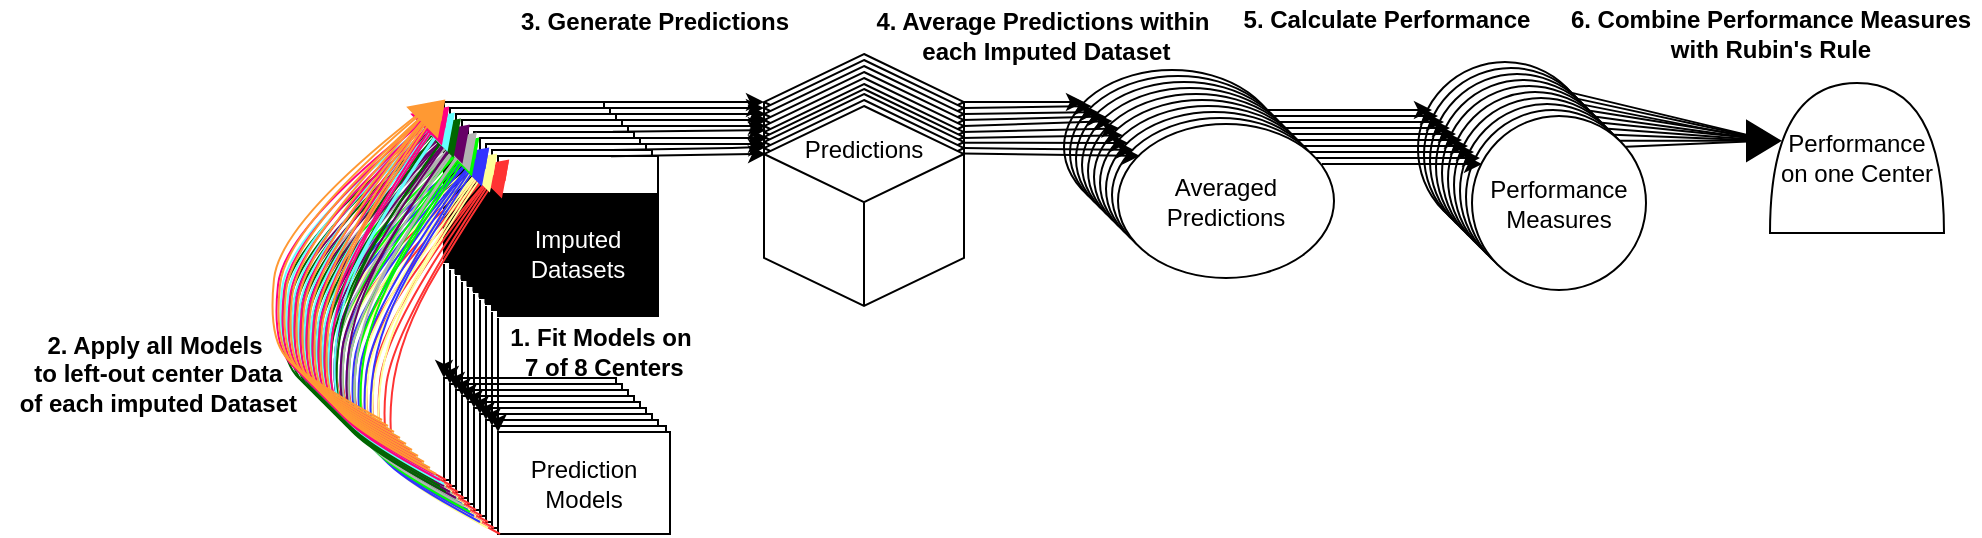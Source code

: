 <mxfile version="15.5.8" type="github">
  <diagram id="qTMZLpoKYqZFFdBukqcE" name="Page-1">
    <mxGraphModel dx="2037" dy="1099" grid="1" gridSize="1" guides="1" tooltips="1" connect="1" arrows="1" fold="1" page="1" pageScale="1" pageWidth="827" pageHeight="1169" math="0" shadow="0">
      <root>
        <mxCell id="0" />
        <mxCell id="1" parent="0" />
        <mxCell id="gojqi_-S6UOqzGE8VvXa-165" value="" style="ellipse;whiteSpace=wrap;html=1;" vertex="1" parent="1">
          <mxGeometry x="583" y="95" width="108" height="77" as="geometry" />
        </mxCell>
        <mxCell id="gojqi_-S6UOqzGE8VvXa-166" value="" style="ellipse;whiteSpace=wrap;html=1;" vertex="1" parent="1">
          <mxGeometry x="586" y="98" width="108" height="77" as="geometry" />
        </mxCell>
        <mxCell id="gojqi_-S6UOqzGE8VvXa-167" value="" style="ellipse;whiteSpace=wrap;html=1;" vertex="1" parent="1">
          <mxGeometry x="589" y="101" width="108" height="77" as="geometry" />
        </mxCell>
        <mxCell id="gojqi_-S6UOqzGE8VvXa-168" value="" style="ellipse;whiteSpace=wrap;html=1;" vertex="1" parent="1">
          <mxGeometry x="592" y="104" width="108" height="77" as="geometry" />
        </mxCell>
        <mxCell id="gojqi_-S6UOqzGE8VvXa-169" value="" style="ellipse;whiteSpace=wrap;html=1;" vertex="1" parent="1">
          <mxGeometry x="595" y="107" width="108" height="77" as="geometry" />
        </mxCell>
        <mxCell id="gojqi_-S6UOqzGE8VvXa-170" value="" style="ellipse;whiteSpace=wrap;html=1;" vertex="1" parent="1">
          <mxGeometry x="598" y="110" width="108" height="77" as="geometry" />
        </mxCell>
        <mxCell id="gojqi_-S6UOqzGE8VvXa-171" value="" style="ellipse;whiteSpace=wrap;html=1;" vertex="1" parent="1">
          <mxGeometry x="601" y="113" width="108" height="77" as="geometry" />
        </mxCell>
        <mxCell id="gojqi_-S6UOqzGE8VvXa-172" value="" style="ellipse;whiteSpace=wrap;html=1;" vertex="1" parent="1">
          <mxGeometry x="604" y="116" width="108" height="77" as="geometry" />
        </mxCell>
        <mxCell id="gojqi_-S6UOqzGE8VvXa-173" value="" style="ellipse;whiteSpace=wrap;html=1;" vertex="1" parent="1">
          <mxGeometry x="607" y="119" width="108" height="77" as="geometry" />
        </mxCell>
        <mxCell id="gojqi_-S6UOqzGE8VvXa-176" value="Averaged&lt;br&gt;Predictions" style="ellipse;whiteSpace=wrap;html=1;" vertex="1" parent="1">
          <mxGeometry x="610" y="122" width="108" height="77" as="geometry" />
        </mxCell>
        <mxCell id="gojqi_-S6UOqzGE8VvXa-133" value="" style="whiteSpace=wrap;html=1;shape=mxgraph.basic.isocube;isoAngle=15;fontColor=#FFFFFF;strokeColor=#000000;fillColor=default;" vertex="1" parent="1">
          <mxGeometry x="433" y="87" width="100" height="100" as="geometry" />
        </mxCell>
        <mxCell id="gojqi_-S6UOqzGE8VvXa-142" value="" style="whiteSpace=wrap;html=1;shape=mxgraph.basic.isocube;isoAngle=15;fontColor=#FFFFFF;strokeColor=#000000;fillColor=default;" vertex="1" parent="1">
          <mxGeometry x="433" y="90" width="100" height="100" as="geometry" />
        </mxCell>
        <mxCell id="gojqi_-S6UOqzGE8VvXa-144" value="" style="whiteSpace=wrap;html=1;shape=mxgraph.basic.isocube;isoAngle=15;fontColor=#FFFFFF;strokeColor=#000000;fillColor=default;" vertex="1" parent="1">
          <mxGeometry x="433" y="93" width="100" height="100" as="geometry" />
        </mxCell>
        <mxCell id="gojqi_-S6UOqzGE8VvXa-145" value="" style="whiteSpace=wrap;html=1;shape=mxgraph.basic.isocube;isoAngle=15;fontColor=#FFFFFF;strokeColor=#000000;fillColor=default;" vertex="1" parent="1">
          <mxGeometry x="433" y="96" width="100" height="100" as="geometry" />
        </mxCell>
        <mxCell id="gojqi_-S6UOqzGE8VvXa-146" value="" style="whiteSpace=wrap;html=1;shape=mxgraph.basic.isocube;isoAngle=15;fontColor=#FFFFFF;strokeColor=#000000;fillColor=default;" vertex="1" parent="1">
          <mxGeometry x="433" y="99" width="100" height="100" as="geometry" />
        </mxCell>
        <mxCell id="gojqi_-S6UOqzGE8VvXa-147" value="" style="whiteSpace=wrap;html=1;shape=mxgraph.basic.isocube;isoAngle=15;fontColor=#FFFFFF;strokeColor=#000000;fillColor=default;" vertex="1" parent="1">
          <mxGeometry x="433" y="102" width="100" height="100" as="geometry" />
        </mxCell>
        <mxCell id="gojqi_-S6UOqzGE8VvXa-148" value="" style="whiteSpace=wrap;html=1;shape=mxgraph.basic.isocube;isoAngle=15;fontColor=#FFFFFF;strokeColor=#000000;fillColor=default;" vertex="1" parent="1">
          <mxGeometry x="433" y="104.5" width="100" height="100" as="geometry" />
        </mxCell>
        <mxCell id="gojqi_-S6UOqzGE8VvXa-149" value="" style="whiteSpace=wrap;html=1;shape=mxgraph.basic.isocube;isoAngle=15;fontColor=#FFFFFF;strokeColor=#000000;fillColor=default;" vertex="1" parent="1">
          <mxGeometry x="433" y="107" width="100" height="100" as="geometry" />
        </mxCell>
        <mxCell id="gojqi_-S6UOqzGE8VvXa-150" value="" style="whiteSpace=wrap;html=1;shape=mxgraph.basic.isocube;isoAngle=15;fontColor=#FFFFFF;strokeColor=#000000;fillColor=default;" vertex="1" parent="1">
          <mxGeometry x="433" y="110" width="100" height="100" as="geometry" />
        </mxCell>
        <mxCell id="gojqi_-S6UOqzGE8VvXa-151" value="&lt;font color=&quot;#000000&quot;&gt;Predictions&lt;br&gt;&lt;br&gt;&lt;br&gt;&lt;br&gt;&lt;br&gt;&lt;/font&gt;" style="whiteSpace=wrap;html=1;shape=mxgraph.basic.isocube;isoAngle=15;fontColor=#FFFFFF;strokeColor=#000000;fillColor=default;" vertex="1" parent="1">
          <mxGeometry x="433" y="113" width="100" height="100" as="geometry" />
        </mxCell>
        <mxCell id="gojqi_-S6UOqzGE8VvXa-11" value="Imputed&amp;nbsp;&lt;br&gt;Datasets" style="whiteSpace=wrap;html=1;aspect=fixed;" vertex="1" parent="1">
          <mxGeometry x="273" y="111" width="80" height="80" as="geometry" />
        </mxCell>
        <mxCell id="gojqi_-S6UOqzGE8VvXa-13" value="" style="rounded=0;whiteSpace=wrap;html=1;" vertex="1" parent="1">
          <mxGeometry x="273" y="249" width="86" height="51" as="geometry" />
        </mxCell>
        <mxCell id="gojqi_-S6UOqzGE8VvXa-14" value="" style="rounded=0;whiteSpace=wrap;html=1;" vertex="1" parent="1">
          <mxGeometry x="276" y="252" width="86" height="51" as="geometry" />
        </mxCell>
        <mxCell id="gojqi_-S6UOqzGE8VvXa-15" value="" style="rounded=0;whiteSpace=wrap;html=1;" vertex="1" parent="1">
          <mxGeometry x="279" y="255" width="86" height="51" as="geometry" />
        </mxCell>
        <mxCell id="gojqi_-S6UOqzGE8VvXa-16" value="" style="rounded=0;whiteSpace=wrap;html=1;" vertex="1" parent="1">
          <mxGeometry x="282" y="258" width="86" height="51" as="geometry" />
        </mxCell>
        <mxCell id="gojqi_-S6UOqzGE8VvXa-17" value="" style="rounded=0;whiteSpace=wrap;html=1;" vertex="1" parent="1">
          <mxGeometry x="285" y="261" width="86" height="51" as="geometry" />
        </mxCell>
        <mxCell id="gojqi_-S6UOqzGE8VvXa-18" value="" style="rounded=0;whiteSpace=wrap;html=1;" vertex="1" parent="1">
          <mxGeometry x="288" y="264" width="86" height="51" as="geometry" />
        </mxCell>
        <mxCell id="gojqi_-S6UOqzGE8VvXa-19" value="" style="rounded=0;whiteSpace=wrap;html=1;" vertex="1" parent="1">
          <mxGeometry x="291" y="267" width="86" height="51" as="geometry" />
        </mxCell>
        <mxCell id="gojqi_-S6UOqzGE8VvXa-20" value="" style="rounded=0;whiteSpace=wrap;html=1;" vertex="1" parent="1">
          <mxGeometry x="294" y="270" width="86" height="51" as="geometry" />
        </mxCell>
        <mxCell id="gojqi_-S6UOqzGE8VvXa-21" value="" style="rounded=0;whiteSpace=wrap;html=1;" vertex="1" parent="1">
          <mxGeometry x="297" y="273" width="87" height="51" as="geometry" />
        </mxCell>
        <mxCell id="gojqi_-S6UOqzGE8VvXa-22" value="Prediction Models" style="rounded=0;whiteSpace=wrap;html=1;" vertex="1" parent="1">
          <mxGeometry x="300" y="276" width="86" height="51" as="geometry" />
        </mxCell>
        <mxCell id="gojqi_-S6UOqzGE8VvXa-23" value="Imputed&amp;nbsp;&lt;br&gt;Datasets" style="whiteSpace=wrap;html=1;aspect=fixed;" vertex="1" parent="1">
          <mxGeometry x="276" y="114" width="80" height="80" as="geometry" />
        </mxCell>
        <mxCell id="gojqi_-S6UOqzGE8VvXa-24" value="Imputed&amp;nbsp;&lt;br&gt;Datasets" style="whiteSpace=wrap;html=1;aspect=fixed;" vertex="1" parent="1">
          <mxGeometry x="279" y="117" width="80" height="80" as="geometry" />
        </mxCell>
        <mxCell id="gojqi_-S6UOqzGE8VvXa-25" value="Imputed&amp;nbsp;&lt;br&gt;Datasets" style="whiteSpace=wrap;html=1;aspect=fixed;" vertex="1" parent="1">
          <mxGeometry x="282" y="120" width="80" height="80" as="geometry" />
        </mxCell>
        <mxCell id="gojqi_-S6UOqzGE8VvXa-26" value="Imputed&amp;nbsp;&lt;br&gt;Datasets" style="whiteSpace=wrap;html=1;aspect=fixed;" vertex="1" parent="1">
          <mxGeometry x="285" y="123" width="80" height="80" as="geometry" />
        </mxCell>
        <mxCell id="gojqi_-S6UOqzGE8VvXa-27" value="Imputed&amp;nbsp;&lt;br&gt;Datasets" style="whiteSpace=wrap;html=1;aspect=fixed;" vertex="1" parent="1">
          <mxGeometry x="288" y="126" width="80" height="80" as="geometry" />
        </mxCell>
        <mxCell id="gojqi_-S6UOqzGE8VvXa-28" value="Imputed&amp;nbsp;&lt;br&gt;Datasets" style="whiteSpace=wrap;html=1;aspect=fixed;" vertex="1" parent="1">
          <mxGeometry x="291" y="129" width="80" height="80" as="geometry" />
        </mxCell>
        <mxCell id="gojqi_-S6UOqzGE8VvXa-29" value="Imputed&amp;nbsp;&lt;br&gt;Datasets" style="whiteSpace=wrap;html=1;aspect=fixed;" vertex="1" parent="1">
          <mxGeometry x="294" y="132" width="80" height="80" as="geometry" />
        </mxCell>
        <mxCell id="gojqi_-S6UOqzGE8VvXa-30" value="Imputed&amp;nbsp;&lt;br&gt;Datasets" style="whiteSpace=wrap;html=1;aspect=fixed;" vertex="1" parent="1">
          <mxGeometry x="297" y="135" width="80" height="80" as="geometry" />
        </mxCell>
        <mxCell id="gojqi_-S6UOqzGE8VvXa-31" value="&lt;font color=&quot;#ffffff&quot;&gt;Imputed&amp;nbsp;&lt;br&gt;Datasets&lt;/font&gt;" style="whiteSpace=wrap;html=1;aspect=fixed;" vertex="1" parent="1">
          <mxGeometry x="300" y="138" width="80" height="80" as="geometry" />
        </mxCell>
        <mxCell id="gojqi_-S6UOqzGE8VvXa-49" value="" style="endArrow=classic;html=1;rounded=0;entryX=0;entryY=0;entryDx=0;entryDy=0;" edge="1" parent="1">
          <mxGeometry width="50" height="50" relative="1" as="geometry">
            <mxPoint x="297" y="216" as="sourcePoint" />
            <mxPoint x="297" y="273" as="targetPoint" />
            <Array as="points" />
          </mxGeometry>
        </mxCell>
        <mxCell id="gojqi_-S6UOqzGE8VvXa-50" value="" style="endArrow=classic;html=1;rounded=0;entryX=0;entryY=0;entryDx=0;entryDy=0;" edge="1" parent="1">
          <mxGeometry width="50" height="50" relative="1" as="geometry">
            <mxPoint x="300" y="219" as="sourcePoint" />
            <mxPoint x="300" y="276" as="targetPoint" />
            <Array as="points" />
          </mxGeometry>
        </mxCell>
        <mxCell id="gojqi_-S6UOqzGE8VvXa-51" value="2. Apply all Models&lt;br&gt;&amp;nbsp;to left-out center Data&lt;br&gt;&amp;nbsp;of each imputed Dataset" style="text;html=1;align=center;verticalAlign=middle;resizable=0;points=[];autosize=1;strokeColor=none;fillColor=none;fontStyle=1" vertex="1" parent="1">
          <mxGeometry x="51" y="223" width="153" height="47" as="geometry" />
        </mxCell>
        <mxCell id="gojqi_-S6UOqzGE8VvXa-53" value="1. Fit Models on&lt;br&gt;&amp;nbsp;7 of 8 Centers" style="text;html=1;align=center;verticalAlign=middle;resizable=0;points=[];autosize=1;strokeColor=none;fillColor=none;fontStyle=1" vertex="1" parent="1">
          <mxGeometry x="300" y="219" width="102" height="33" as="geometry" />
        </mxCell>
        <mxCell id="gojqi_-S6UOqzGE8VvXa-54" value="3. Generate Predictions" style="text;html=1;align=center;verticalAlign=middle;resizable=0;points=[];autosize=1;strokeColor=none;fillColor=none;fontStyle=1" vertex="1" parent="1">
          <mxGeometry x="306" y="61.5" width="144" height="18" as="geometry" />
        </mxCell>
        <mxCell id="gojqi_-S6UOqzGE8VvXa-74" value="" style="endArrow=classic;html=1;rounded=0;" edge="1" parent="1">
          <mxGeometry width="50" height="50" relative="1" as="geometry">
            <mxPoint x="533" y="111" as="sourcePoint" />
            <mxPoint x="593" y="111" as="targetPoint" />
          </mxGeometry>
        </mxCell>
        <mxCell id="gojqi_-S6UOqzGE8VvXa-75" value="" style="endArrow=classic;html=1;rounded=0;entryX=0.101;entryY=0.196;entryDx=0;entryDy=0;entryPerimeter=0;" edge="1" parent="1" target="gojqi_-S6UOqzGE8VvXa-166">
          <mxGeometry width="50" height="50" relative="1" as="geometry">
            <mxPoint x="533" y="114" as="sourcePoint" />
            <mxPoint x="596" y="113" as="targetPoint" />
          </mxGeometry>
        </mxCell>
        <mxCell id="gojqi_-S6UOqzGE8VvXa-76" value="" style="endArrow=classic;html=1;rounded=0;exitX=0;exitY=0;exitDx=100;exitDy=24.008;exitPerimeter=0;" edge="1" parent="1" source="gojqi_-S6UOqzGE8VvXa-144">
          <mxGeometry width="50" height="50" relative="1" as="geometry">
            <mxPoint x="533" y="116" as="sourcePoint" />
            <mxPoint x="600" y="116" as="targetPoint" />
          </mxGeometry>
        </mxCell>
        <mxCell id="gojqi_-S6UOqzGE8VvXa-77" value="" style="endArrow=classic;html=1;rounded=0;entryX=0.109;entryY=0.185;entryDx=0;entryDy=0;entryPerimeter=0;" edge="1" parent="1" target="gojqi_-S6UOqzGE8VvXa-168">
          <mxGeometry width="50" height="50" relative="1" as="geometry">
            <mxPoint x="532" y="120" as="sourcePoint" />
            <mxPoint x="614" y="120" as="targetPoint" />
          </mxGeometry>
        </mxCell>
        <mxCell id="gojqi_-S6UOqzGE8VvXa-78" value="" style="endArrow=classic;html=1;rounded=0;entryX=0.113;entryY=0.176;entryDx=0;entryDy=0;entryPerimeter=0;" edge="1" parent="1" target="gojqi_-S6UOqzGE8VvXa-169">
          <mxGeometry width="50" height="50" relative="1" as="geometry">
            <mxPoint x="533" y="123" as="sourcePoint" />
            <mxPoint x="615" y="123" as="targetPoint" />
          </mxGeometry>
        </mxCell>
        <mxCell id="gojqi_-S6UOqzGE8VvXa-79" value="" style="endArrow=classic;html=1;rounded=0;entryX=0.117;entryY=0.184;entryDx=0;entryDy=0;entryPerimeter=0;" edge="1" parent="1" target="gojqi_-S6UOqzGE8VvXa-170">
          <mxGeometry width="50" height="50" relative="1" as="geometry">
            <mxPoint x="532" y="126" as="sourcePoint" />
            <mxPoint x="614" y="126" as="targetPoint" />
          </mxGeometry>
        </mxCell>
        <mxCell id="gojqi_-S6UOqzGE8VvXa-80" value="" style="endArrow=classic;html=1;rounded=0;entryX=0.106;entryY=0.19;entryDx=0;entryDy=0;entryPerimeter=0;" edge="1" parent="1" target="gojqi_-S6UOqzGE8VvXa-171">
          <mxGeometry width="50" height="50" relative="1" as="geometry">
            <mxPoint x="532" y="129" as="sourcePoint" />
            <mxPoint x="614" y="129" as="targetPoint" />
          </mxGeometry>
        </mxCell>
        <mxCell id="gojqi_-S6UOqzGE8VvXa-81" value="" style="endArrow=classic;html=1;rounded=0;exitX=0.992;exitY=0.244;exitDx=0;exitDy=0;exitPerimeter=0;entryX=0.103;entryY=0.201;entryDx=0;entryDy=0;entryPerimeter=0;" edge="1" parent="1" source="gojqi_-S6UOqzGE8VvXa-149" target="gojqi_-S6UOqzGE8VvXa-172">
          <mxGeometry width="50" height="50" relative="1" as="geometry">
            <mxPoint x="535" y="132" as="sourcePoint" />
            <mxPoint x="617" y="132" as="targetPoint" />
          </mxGeometry>
        </mxCell>
        <mxCell id="gojqi_-S6UOqzGE8VvXa-82" value="" style="endArrow=classic;html=1;rounded=0;exitX=0;exitY=0;exitDx=100;exitDy=24.008;exitPerimeter=0;" edge="1" parent="1" source="gojqi_-S6UOqzGE8VvXa-150" target="gojqi_-S6UOqzGE8VvXa-173">
          <mxGeometry width="50" height="50" relative="1" as="geometry">
            <mxPoint x="538" y="135" as="sourcePoint" />
            <mxPoint x="620" y="135" as="targetPoint" />
            <Array as="points">
              <mxPoint x="618" y="135" />
            </Array>
          </mxGeometry>
        </mxCell>
        <mxCell id="gojqi_-S6UOqzGE8VvXa-83" value="" style="endArrow=classic;html=1;rounded=0;exitX=0.993;exitY=0.237;exitDx=0;exitDy=0;exitPerimeter=0;" edge="1" parent="1" source="gojqi_-S6UOqzGE8VvXa-151">
          <mxGeometry width="50" height="50" relative="1" as="geometry">
            <mxPoint x="541" y="138" as="sourcePoint" />
            <mxPoint x="621" y="138" as="targetPoint" />
          </mxGeometry>
        </mxCell>
        <mxCell id="gojqi_-S6UOqzGE8VvXa-84" value="4. Average Predictions within&lt;br&gt;&amp;nbsp;each Imputed Dataset" style="text;html=1;align=center;verticalAlign=middle;resizable=0;points=[];autosize=1;strokeColor=none;fillColor=none;fontStyle=1" vertex="1" parent="1">
          <mxGeometry x="483" y="61" width="178" height="33" as="geometry" />
        </mxCell>
        <mxCell id="gojqi_-S6UOqzGE8VvXa-85" value="" style="endArrow=classic;html=1;rounded=0;" edge="1" parent="1">
          <mxGeometry width="50" height="50" relative="1" as="geometry">
            <mxPoint x="837" y="106.43" as="sourcePoint" />
            <mxPoint x="937" y="130.43" as="targetPoint" />
          </mxGeometry>
        </mxCell>
        <mxCell id="gojqi_-S6UOqzGE8VvXa-86" value="" style="endArrow=classic;html=1;rounded=0;" edge="1" parent="1">
          <mxGeometry width="50" height="50" relative="1" as="geometry">
            <mxPoint x="840" y="109.43" as="sourcePoint" />
            <mxPoint x="937" y="130.43" as="targetPoint" />
          </mxGeometry>
        </mxCell>
        <mxCell id="gojqi_-S6UOqzGE8VvXa-87" value="" style="endArrow=classic;html=1;rounded=0;" edge="1" parent="1">
          <mxGeometry width="50" height="50" relative="1" as="geometry">
            <mxPoint x="843" y="112.43" as="sourcePoint" />
            <mxPoint x="934" y="130.43" as="targetPoint" />
          </mxGeometry>
        </mxCell>
        <mxCell id="gojqi_-S6UOqzGE8VvXa-88" value="" style="endArrow=classic;html=1;rounded=0;" edge="1" parent="1">
          <mxGeometry width="50" height="50" relative="1" as="geometry">
            <mxPoint x="846" y="115.43" as="sourcePoint" />
            <mxPoint x="940" y="130.43" as="targetPoint" />
          </mxGeometry>
        </mxCell>
        <mxCell id="gojqi_-S6UOqzGE8VvXa-89" value="" style="endArrow=classic;html=1;rounded=0;" edge="1" parent="1">
          <mxGeometry width="50" height="50" relative="1" as="geometry">
            <mxPoint x="849.0" y="118.43" as="sourcePoint" />
            <mxPoint x="937" y="130.43" as="targetPoint" />
          </mxGeometry>
        </mxCell>
        <mxCell id="gojqi_-S6UOqzGE8VvXa-90" value="" style="endArrow=classic;html=1;rounded=0;" edge="1" parent="1">
          <mxGeometry width="50" height="50" relative="1" as="geometry">
            <mxPoint x="852" y="121.43" as="sourcePoint" />
            <mxPoint x="940" y="130.43" as="targetPoint" />
          </mxGeometry>
        </mxCell>
        <mxCell id="gojqi_-S6UOqzGE8VvXa-91" value="" style="endArrow=classic;html=1;rounded=0;" edge="1" parent="1">
          <mxGeometry width="50" height="50" relative="1" as="geometry">
            <mxPoint x="855" y="124.43" as="sourcePoint" />
            <mxPoint x="937" y="130.43" as="targetPoint" />
          </mxGeometry>
        </mxCell>
        <mxCell id="gojqi_-S6UOqzGE8VvXa-92" value="" style="endArrow=classic;html=1;rounded=0;" edge="1" parent="1">
          <mxGeometry width="50" height="50" relative="1" as="geometry">
            <mxPoint x="858" y="127.43" as="sourcePoint" />
            <mxPoint x="937" y="130.43" as="targetPoint" />
          </mxGeometry>
        </mxCell>
        <mxCell id="gojqi_-S6UOqzGE8VvXa-93" value="" style="endArrow=classic;html=1;rounded=0;" edge="1" parent="1">
          <mxGeometry width="50" height="50" relative="1" as="geometry">
            <mxPoint x="861" y="130.43" as="sourcePoint" />
            <mxPoint x="940" y="130.43" as="targetPoint" />
          </mxGeometry>
        </mxCell>
        <mxCell id="gojqi_-S6UOqzGE8VvXa-94" value="" style="endArrow=classic;html=1;rounded=0;startArrow=none;" edge="1" parent="1" source="gojqi_-S6UOqzGE8VvXa-95">
          <mxGeometry width="50" height="50" relative="1" as="geometry">
            <mxPoint x="864.0" y="133.43" as="sourcePoint" />
            <mxPoint x="940" y="130.43" as="targetPoint" />
          </mxGeometry>
        </mxCell>
        <mxCell id="gojqi_-S6UOqzGE8VvXa-95" value="" style="verticalLabelPosition=bottom;verticalAlign=top;html=1;strokeWidth=2;shape=mxgraph.arrows2.arrow;dy=0.6;dx=40;notch=0;strokeColor=#000000;fillColor=#000000;" vertex="1" parent="1">
          <mxGeometry x="925" y="121.43" width="15" height="18" as="geometry" />
        </mxCell>
        <mxCell id="gojqi_-S6UOqzGE8VvXa-96" value="" style="endArrow=none;html=1;rounded=0;" edge="1" parent="1" target="gojqi_-S6UOqzGE8VvXa-95">
          <mxGeometry width="50" height="50" relative="1" as="geometry">
            <mxPoint x="864.0" y="133.43" as="sourcePoint" />
            <mxPoint x="940" y="130.43" as="targetPoint" />
          </mxGeometry>
        </mxCell>
        <mxCell id="gojqi_-S6UOqzGE8VvXa-97" value="6. Combine Performance Measures &lt;br&gt;with Rubin&#39;s Rule" style="text;html=1;align=center;verticalAlign=middle;resizable=0;points=[];autosize=1;strokeColor=none;fillColor=none;fontStyle=1" vertex="1" parent="1">
          <mxGeometry x="830" y="60.5" width="211" height="33" as="geometry" />
        </mxCell>
        <mxCell id="gojqi_-S6UOqzGE8VvXa-98" value="Performance on one Center" style="shape=or;whiteSpace=wrap;html=1;strokeColor=#000000;fillColor=#FFFFFF;gradientColor=none;rotation=0;direction=south;flipV=1;" vertex="1" parent="1">
          <mxGeometry x="936" y="101.5" width="87" height="75" as="geometry" />
        </mxCell>
        <mxCell id="gojqi_-S6UOqzGE8VvXa-114" value="Imputed Datasets" style="shape=ext;double=1;rounded=0;whiteSpace=wrap;html=1;fontColor=#FFFFFF;fillColor=#000000;" vertex="1" parent="1">
          <mxGeometry x="300" y="157" width="80" height="60" as="geometry" />
        </mxCell>
        <mxCell id="gojqi_-S6UOqzGE8VvXa-115" value="" style="shape=ext;double=1;rounded=0;whiteSpace=wrap;html=1;fontColor=#FFFFFF;fillColor=#000000;rotation=90;" vertex="1" parent="1">
          <mxGeometry x="267.75" y="182.25" width="61.45" height="2.5" as="geometry" />
        </mxCell>
        <mxCell id="gojqi_-S6UOqzGE8VvXa-122" value="" style="shape=ext;double=1;rounded=0;whiteSpace=wrap;html=1;fontColor=#FFFFFF;fillColor=#000000;rotation=90;" vertex="1" parent="1">
          <mxGeometry x="264.5" y="179.5" width="60.95" height="2.5" as="geometry" />
        </mxCell>
        <mxCell id="gojqi_-S6UOqzGE8VvXa-123" value="" style="shape=ext;double=1;rounded=0;whiteSpace=wrap;html=1;fontColor=#FFFFFF;fillColor=#000000;rotation=90;" vertex="1" parent="1">
          <mxGeometry x="261.5" y="176.5" width="60.95" height="2.5" as="geometry" />
        </mxCell>
        <mxCell id="gojqi_-S6UOqzGE8VvXa-124" value="" style="shape=ext;double=1;rounded=0;whiteSpace=wrap;html=1;fontColor=#FFFFFF;fillColor=#000000;rotation=90;" vertex="1" parent="1">
          <mxGeometry x="258.5" y="173.5" width="60.95" height="2.5" as="geometry" />
        </mxCell>
        <mxCell id="gojqi_-S6UOqzGE8VvXa-125" value="" style="shape=ext;double=1;rounded=0;whiteSpace=wrap;html=1;fontColor=#FFFFFF;fillColor=#000000;rotation=90;" vertex="1" parent="1">
          <mxGeometry x="255" y="170.5" width="61.95" height="2.5" as="geometry" />
        </mxCell>
        <mxCell id="gojqi_-S6UOqzGE8VvXa-126" value="" style="shape=ext;double=1;rounded=0;whiteSpace=wrap;html=1;fontColor=#FFFFFF;fillColor=#000000;rotation=90;" vertex="1" parent="1">
          <mxGeometry x="251.5" y="166.5" width="62.95" height="2.5" as="geometry" />
        </mxCell>
        <mxCell id="gojqi_-S6UOqzGE8VvXa-127" value="" style="shape=ext;double=1;rounded=0;whiteSpace=wrap;html=1;fontColor=#FFFFFF;fillColor=#000000;rotation=90;" vertex="1" parent="1">
          <mxGeometry x="247.5" y="162.75" width="64.95" height="2.5" as="geometry" />
        </mxCell>
        <mxCell id="gojqi_-S6UOqzGE8VvXa-128" value="" style="shape=ext;double=1;rounded=0;whiteSpace=wrap;html=1;fontColor=#FFFFFF;fillColor=#000000;rotation=90;" vertex="1" parent="1">
          <mxGeometry x="245.31" y="160.31" width="64.58" height="1.75" as="geometry" />
        </mxCell>
        <mxCell id="gojqi_-S6UOqzGE8VvXa-129" value="" style="shape=ext;double=1;rounded=0;whiteSpace=wrap;html=1;fontColor=#FFFFFF;fillColor=#000000;rotation=90;" vertex="1" parent="1">
          <mxGeometry x="242.06" y="156.82" width="64.07" height="2.25" as="geometry" />
        </mxCell>
        <mxCell id="gojqi_-S6UOqzGE8VvXa-12" value="" style="endArrow=classic;html=1;rounded=0;entryX=0;entryY=0;entryDx=0;entryDy=0;" edge="1" parent="1" target="gojqi_-S6UOqzGE8VvXa-13">
          <mxGeometry width="50" height="50" relative="1" as="geometry">
            <mxPoint x="273" y="192" as="sourcePoint" />
            <mxPoint x="276" y="246" as="targetPoint" />
            <Array as="points" />
          </mxGeometry>
        </mxCell>
        <mxCell id="gojqi_-S6UOqzGE8VvXa-32" value="" style="curved=1;endArrow=classic;html=1;rounded=0;entryX=-0.01;entryY=0.045;entryDx=0;entryDy=0;exitX=0;exitY=1;exitDx=0;exitDy=0;entryPerimeter=0;strokeColor=#FF3333;" edge="1" parent="1" target="gojqi_-S6UOqzGE8VvXa-31">
          <mxGeometry width="50" height="50" relative="1" as="geometry">
            <mxPoint x="274" y="300" as="sourcePoint" />
            <mxPoint x="274" y="191" as="targetPoint" />
            <Array as="points">
              <mxPoint x="235" y="279" />
              <mxPoint x="217" y="258" />
              <mxPoint x="223" y="201" />
            </Array>
          </mxGeometry>
        </mxCell>
        <mxCell id="gojqi_-S6UOqzGE8VvXa-33" value="" style="curved=1;endArrow=classic;html=1;rounded=0;entryX=-0.015;entryY=0.055;entryDx=0;entryDy=0;exitX=0;exitY=1;exitDx=0;exitDy=0;entryPerimeter=0;strokeColor=#FF3333;" edge="1" parent="1" target="gojqi_-S6UOqzGE8VvXa-31">
          <mxGeometry width="50" height="50" relative="1" as="geometry">
            <mxPoint x="277" y="303" as="sourcePoint" />
            <mxPoint x="277" y="194" as="targetPoint" />
            <Array as="points">
              <mxPoint x="238" y="282" />
              <mxPoint x="220" y="261" />
              <mxPoint x="226" y="204" />
            </Array>
          </mxGeometry>
        </mxCell>
        <mxCell id="gojqi_-S6UOqzGE8VvXa-34" value="" style="curved=1;endArrow=classic;html=1;rounded=0;entryX=0.01;entryY=0.05;entryDx=0;entryDy=0;exitX=0;exitY=1;exitDx=0;exitDy=0;entryPerimeter=0;strokeColor=#FF3333;" edge="1" parent="1" target="gojqi_-S6UOqzGE8VvXa-31">
          <mxGeometry width="50" height="50" relative="1" as="geometry">
            <mxPoint x="280" y="306" as="sourcePoint" />
            <mxPoint x="280" y="197" as="targetPoint" />
            <Array as="points">
              <mxPoint x="241" y="285" />
              <mxPoint x="223" y="264" />
              <mxPoint x="229" y="207" />
            </Array>
          </mxGeometry>
        </mxCell>
        <mxCell id="gojqi_-S6UOqzGE8VvXa-35" value="" style="curved=1;endArrow=classic;html=1;rounded=0;exitX=0;exitY=1;exitDx=0;exitDy=0;strokeColor=#FF3333;" edge="1" parent="1">
          <mxGeometry width="50" height="50" relative="1" as="geometry">
            <mxPoint x="283" y="309" as="sourcePoint" />
            <mxPoint x="300" y="142" as="targetPoint" />
            <Array as="points">
              <mxPoint x="244" y="288" />
              <mxPoint x="226" y="267" />
              <mxPoint x="232" y="210" />
            </Array>
          </mxGeometry>
        </mxCell>
        <mxCell id="gojqi_-S6UOqzGE8VvXa-36" value="" style="curved=1;endArrow=classic;html=1;rounded=0;entryX=0.005;entryY=0.045;entryDx=0;entryDy=0;exitX=0;exitY=1;exitDx=0;exitDy=0;entryPerimeter=0;strokeColor=#FF3333;" edge="1" parent="1" target="gojqi_-S6UOqzGE8VvXa-31">
          <mxGeometry width="50" height="50" relative="1" as="geometry">
            <mxPoint x="286" y="312" as="sourcePoint" />
            <mxPoint x="286" y="203" as="targetPoint" />
            <Array as="points">
              <mxPoint x="247" y="291" />
              <mxPoint x="229" y="270" />
              <mxPoint x="235" y="213" />
            </Array>
          </mxGeometry>
        </mxCell>
        <mxCell id="gojqi_-S6UOqzGE8VvXa-37" value="" style="curved=1;endArrow=classic;html=1;rounded=0;entryX=-0.005;entryY=0.08;entryDx=0;entryDy=0;exitX=0;exitY=1;exitDx=0;exitDy=0;entryPerimeter=0;strokeColor=#FF3333;" edge="1" parent="1" target="gojqi_-S6UOqzGE8VvXa-31">
          <mxGeometry width="50" height="50" relative="1" as="geometry">
            <mxPoint x="289" y="315" as="sourcePoint" />
            <mxPoint x="289" y="206" as="targetPoint" />
            <Array as="points">
              <mxPoint x="250" y="294" />
              <mxPoint x="232" y="273" />
              <mxPoint x="238" y="216" />
            </Array>
          </mxGeometry>
        </mxCell>
        <mxCell id="gojqi_-S6UOqzGE8VvXa-38" value="" style="curved=1;endArrow=classic;html=1;rounded=0;entryX=0.01;entryY=0.055;entryDx=0;entryDy=0;exitX=0;exitY=1;exitDx=0;exitDy=0;entryPerimeter=0;strokeColor=#FF3333;" edge="1" parent="1" target="gojqi_-S6UOqzGE8VvXa-31">
          <mxGeometry width="50" height="50" relative="1" as="geometry">
            <mxPoint x="292" y="318" as="sourcePoint" />
            <mxPoint x="292" y="209" as="targetPoint" />
            <Array as="points">
              <mxPoint x="253" y="297" />
              <mxPoint x="235" y="276" />
              <mxPoint x="241" y="219" />
            </Array>
          </mxGeometry>
        </mxCell>
        <mxCell id="gojqi_-S6UOqzGE8VvXa-39" value="" style="curved=1;endArrow=classic;html=1;rounded=0;exitX=0;exitY=1;exitDx=0;exitDy=0;strokeColor=#FF3333;" edge="1" parent="1">
          <mxGeometry width="50" height="50" relative="1" as="geometry">
            <mxPoint x="295" y="321" as="sourcePoint" />
            <mxPoint x="300" y="144" as="targetPoint" />
            <Array as="points">
              <mxPoint x="256" y="300" />
              <mxPoint x="238" y="279" />
              <mxPoint x="244" y="222" />
            </Array>
          </mxGeometry>
        </mxCell>
        <mxCell id="gojqi_-S6UOqzGE8VvXa-42" value="" style="endArrow=classic;html=1;rounded=0;entryX=0;entryY=0;entryDx=0;entryDy=0;" edge="1" parent="1">
          <mxGeometry width="50" height="50" relative="1" as="geometry">
            <mxPoint x="276" y="195" as="sourcePoint" />
            <mxPoint x="276" y="252" as="targetPoint" />
            <Array as="points" />
          </mxGeometry>
        </mxCell>
        <mxCell id="gojqi_-S6UOqzGE8VvXa-43" value="" style="endArrow=classic;html=1;rounded=0;entryX=0;entryY=0;entryDx=0;entryDy=0;" edge="1" parent="1">
          <mxGeometry width="50" height="50" relative="1" as="geometry">
            <mxPoint x="279" y="198" as="sourcePoint" />
            <mxPoint x="279" y="255" as="targetPoint" />
            <Array as="points" />
          </mxGeometry>
        </mxCell>
        <mxCell id="gojqi_-S6UOqzGE8VvXa-44" value="" style="endArrow=classic;html=1;rounded=0;entryX=0;entryY=0;entryDx=0;entryDy=0;" edge="1" parent="1">
          <mxGeometry width="50" height="50" relative="1" as="geometry">
            <mxPoint x="282" y="201" as="sourcePoint" />
            <mxPoint x="282" y="258" as="targetPoint" />
            <Array as="points" />
          </mxGeometry>
        </mxCell>
        <mxCell id="gojqi_-S6UOqzGE8VvXa-45" value="" style="endArrow=classic;html=1;rounded=0;entryX=0;entryY=0;entryDx=0;entryDy=0;" edge="1" parent="1">
          <mxGeometry width="50" height="50" relative="1" as="geometry">
            <mxPoint x="285" y="204" as="sourcePoint" />
            <mxPoint x="285" y="261" as="targetPoint" />
            <Array as="points" />
          </mxGeometry>
        </mxCell>
        <mxCell id="gojqi_-S6UOqzGE8VvXa-46" value="" style="endArrow=classic;html=1;rounded=0;entryX=0;entryY=0;entryDx=0;entryDy=0;" edge="1" parent="1">
          <mxGeometry width="50" height="50" relative="1" as="geometry">
            <mxPoint x="288" y="207" as="sourcePoint" />
            <mxPoint x="288" y="264" as="targetPoint" />
            <Array as="points" />
          </mxGeometry>
        </mxCell>
        <mxCell id="gojqi_-S6UOqzGE8VvXa-47" value="" style="endArrow=classic;html=1;rounded=0;entryX=0;entryY=0;entryDx=0;entryDy=0;" edge="1" parent="1">
          <mxGeometry width="50" height="50" relative="1" as="geometry">
            <mxPoint x="291" y="210" as="sourcePoint" />
            <mxPoint x="291" y="267" as="targetPoint" />
            <Array as="points" />
          </mxGeometry>
        </mxCell>
        <mxCell id="gojqi_-S6UOqzGE8VvXa-48" value="" style="endArrow=classic;html=1;rounded=0;entryX=0;entryY=0;entryDx=0;entryDy=0;" edge="1" parent="1">
          <mxGeometry width="50" height="50" relative="1" as="geometry">
            <mxPoint x="294" y="213" as="sourcePoint" />
            <mxPoint x="294" y="270" as="targetPoint" />
            <Array as="points" />
          </mxGeometry>
        </mxCell>
        <mxCell id="gojqi_-S6UOqzGE8VvXa-41" value="" style="curved=1;endArrow=classic;html=1;rounded=0;entryX=1.005;entryY=0.519;entryDx=0;entryDy=0;exitX=0;exitY=1;exitDx=0;exitDy=0;strokeColor=#FF3333;entryPerimeter=0;" edge="1" parent="1" target="gojqi_-S6UOqzGE8VvXa-130">
          <mxGeometry width="50" height="50" relative="1" as="geometry">
            <mxPoint x="301" y="327" as="sourcePoint" />
            <mxPoint x="301" y="218" as="targetPoint" />
            <Array as="points">
              <mxPoint x="262" y="306" />
              <mxPoint x="244" y="285" />
              <mxPoint x="250" y="228" />
              <mxPoint x="290" y="162" />
            </Array>
          </mxGeometry>
        </mxCell>
        <mxCell id="gojqi_-S6UOqzGE8VvXa-40" value="" style="curved=1;endArrow=classic;html=1;rounded=0;strokeColor=#FF3333;startArrow=none;entryX=0.843;entryY=0.489;entryDx=0;entryDy=0;entryPerimeter=0;" edge="1" parent="1" target="gojqi_-S6UOqzGE8VvXa-130">
          <mxGeometry width="50" height="50" relative="1" as="geometry">
            <mxPoint x="292" y="151" as="sourcePoint" />
            <mxPoint x="300" y="140" as="targetPoint" />
            <Array as="points" />
          </mxGeometry>
        </mxCell>
        <mxCell id="gojqi_-S6UOqzGE8VvXa-130" value="" style="shape=singleArrow;whiteSpace=wrap;html=1;fontColor=#FFFFFF;fillColor=#FF3333;strokeColor=#FF3333;arrowWidth=0.556;arrowSize=1;rotation=-45;" vertex="1" parent="1">
          <mxGeometry x="292.18" y="135.43" width="15.03" height="20.5" as="geometry" />
        </mxCell>
        <mxCell id="gojqi_-S6UOqzGE8VvXa-131" value="" style="curved=1;endArrow=none;html=1;rounded=0;exitX=0;exitY=1;exitDx=0;exitDy=0;strokeColor=#FF3333;" edge="1" parent="1" target="gojqi_-S6UOqzGE8VvXa-130">
          <mxGeometry width="50" height="50" relative="1" as="geometry">
            <mxPoint x="298" y="324" as="sourcePoint" />
            <mxPoint x="300" y="140" as="targetPoint" />
            <Array as="points">
              <mxPoint x="259" y="303" />
              <mxPoint x="241" y="282" />
              <mxPoint x="247" y="225" />
            </Array>
          </mxGeometry>
        </mxCell>
        <mxCell id="gojqi_-S6UOqzGE8VvXa-155" value="" style="endArrow=classic;html=1;rounded=0;fontColor=#FFFFFF;strokeColor=#000000;exitX=1;exitY=0;exitDx=0;exitDy=0;" edge="1" parent="1" source="gojqi_-S6UOqzGE8VvXa-11">
          <mxGeometry width="50" height="50" relative="1" as="geometry">
            <mxPoint x="363" y="167" as="sourcePoint" />
            <mxPoint x="433" y="111" as="targetPoint" />
          </mxGeometry>
        </mxCell>
        <mxCell id="gojqi_-S6UOqzGE8VvXa-156" value="" style="endArrow=classic;html=1;rounded=0;entryX=0;entryY=0;entryDx=0;entryDy=24.008;entryPerimeter=0;exitX=1;exitY=0;exitDx=0;exitDy=0;" edge="1" parent="1" source="gojqi_-S6UOqzGE8VvXa-23" target="gojqi_-S6UOqzGE8VvXa-142">
          <mxGeometry width="50" height="50" relative="1" as="geometry">
            <mxPoint x="382" y="140" as="sourcePoint" />
            <mxPoint x="438.4" y="141.6" as="targetPoint" />
          </mxGeometry>
        </mxCell>
        <mxCell id="gojqi_-S6UOqzGE8VvXa-157" value="" style="endArrow=classic;html=1;rounded=0;entryX=0;entryY=0;entryDx=0;entryDy=24.008;entryPerimeter=0;exitX=1;exitY=0;exitDx=0;exitDy=0;" edge="1" parent="1">
          <mxGeometry width="50" height="50" relative="1" as="geometry">
            <mxPoint x="357" y="117" as="sourcePoint" />
            <mxPoint x="434" y="117.008" as="targetPoint" />
          </mxGeometry>
        </mxCell>
        <mxCell id="gojqi_-S6UOqzGE8VvXa-158" value="" style="endArrow=classic;html=1;rounded=0;entryX=0;entryY=0;entryDx=0;entryDy=24.008;entryPerimeter=0;exitX=1;exitY=0;exitDx=0;exitDy=0;" edge="1" parent="1">
          <mxGeometry width="50" height="50" relative="1" as="geometry">
            <mxPoint x="358" y="120" as="sourcePoint" />
            <mxPoint x="435" y="120.008" as="targetPoint" />
          </mxGeometry>
        </mxCell>
        <mxCell id="gojqi_-S6UOqzGE8VvXa-159" value="" style="endArrow=classic;html=1;rounded=0;entryX=0;entryY=0;entryDx=0;entryDy=24.008;entryPerimeter=0;exitX=1;exitY=0;exitDx=0;exitDy=0;" edge="1" parent="1">
          <mxGeometry width="50" height="50" relative="1" as="geometry">
            <mxPoint x="357" y="123" as="sourcePoint" />
            <mxPoint x="434" y="123.008" as="targetPoint" />
          </mxGeometry>
        </mxCell>
        <mxCell id="gojqi_-S6UOqzGE8VvXa-160" value="" style="endArrow=classic;html=1;rounded=0;entryX=0;entryY=0;entryDx=0;entryDy=24.008;entryPerimeter=0;exitX=0.868;exitY=-0.002;exitDx=0;exitDy=0;exitPerimeter=0;" edge="1" parent="1" source="gojqi_-S6UOqzGE8VvXa-27">
          <mxGeometry width="50" height="50" relative="1" as="geometry">
            <mxPoint x="357" y="125" as="sourcePoint" />
            <mxPoint x="434" y="125.008" as="targetPoint" />
          </mxGeometry>
        </mxCell>
        <mxCell id="gojqi_-S6UOqzGE8VvXa-161" value="" style="endArrow=classic;html=1;rounded=0;entryX=0;entryY=0;entryDx=0;entryDy=24.008;entryPerimeter=0;exitX=1;exitY=0;exitDx=0;exitDy=0;" edge="1" parent="1">
          <mxGeometry width="50" height="50" relative="1" as="geometry">
            <mxPoint x="358" y="129" as="sourcePoint" />
            <mxPoint x="435" y="129.008" as="targetPoint" />
          </mxGeometry>
        </mxCell>
        <mxCell id="gojqi_-S6UOqzGE8VvXa-162" value="" style="endArrow=classic;html=1;rounded=0;entryX=0;entryY=0;entryDx=0;entryDy=24.008;entryPerimeter=0;" edge="1" parent="1">
          <mxGeometry width="50" height="50" relative="1" as="geometry">
            <mxPoint x="357" y="132" as="sourcePoint" />
            <mxPoint x="434" y="132.008" as="targetPoint" />
          </mxGeometry>
        </mxCell>
        <mxCell id="gojqi_-S6UOqzGE8VvXa-163" value="" style="endArrow=classic;html=1;rounded=0;entryX=0;entryY=0;entryDx=0;entryDy=24.008;entryPerimeter=0;exitX=0.75;exitY=0;exitDx=0;exitDy=0;" edge="1" parent="1" source="gojqi_-S6UOqzGE8VvXa-30">
          <mxGeometry width="50" height="50" relative="1" as="geometry">
            <mxPoint x="357" y="133.46" as="sourcePoint" />
            <mxPoint x="434" y="133.468" as="targetPoint" />
            <Array as="points">
              <mxPoint x="417" y="134" />
            </Array>
          </mxGeometry>
        </mxCell>
        <mxCell id="gojqi_-S6UOqzGE8VvXa-164" value="" style="endArrow=classic;html=1;rounded=0;entryX=0;entryY=0;entryDx=0;entryDy=24.008;entryPerimeter=0;exitX=0.706;exitY=0.001;exitDx=0;exitDy=0;exitPerimeter=0;" edge="1" parent="1" source="gojqi_-S6UOqzGE8VvXa-31">
          <mxGeometry width="50" height="50" relative="1" as="geometry">
            <mxPoint x="357" y="136.96" as="sourcePoint" />
            <mxPoint x="434" y="136.968" as="targetPoint" />
          </mxGeometry>
        </mxCell>
        <mxCell id="gojqi_-S6UOqzGE8VvXa-187" value="5. Calculate Performance" style="text;html=1;align=center;verticalAlign=middle;resizable=0;points=[];autosize=1;strokeColor=none;fillColor=none;fontStyle=1" vertex="1" parent="1">
          <mxGeometry x="667" y="60.5" width="154" height="19" as="geometry" />
        </mxCell>
        <mxCell id="gojqi_-S6UOqzGE8VvXa-212" value="" style="ellipse;whiteSpace=wrap;html=1;aspect=fixed;" vertex="1" parent="1">
          <mxGeometry x="760" y="91" width="87" height="87" as="geometry" />
        </mxCell>
        <mxCell id="gojqi_-S6UOqzGE8VvXa-213" value="" style="ellipse;whiteSpace=wrap;html=1;aspect=fixed;" vertex="1" parent="1">
          <mxGeometry x="763" y="94" width="87" height="87" as="geometry" />
        </mxCell>
        <mxCell id="gojqi_-S6UOqzGE8VvXa-214" value="" style="ellipse;whiteSpace=wrap;html=1;aspect=fixed;" vertex="1" parent="1">
          <mxGeometry x="766" y="97" width="87" height="87" as="geometry" />
        </mxCell>
        <mxCell id="gojqi_-S6UOqzGE8VvXa-215" value="" style="ellipse;whiteSpace=wrap;html=1;aspect=fixed;" vertex="1" parent="1">
          <mxGeometry x="769" y="100" width="87" height="87" as="geometry" />
        </mxCell>
        <mxCell id="gojqi_-S6UOqzGE8VvXa-216" value="" style="ellipse;whiteSpace=wrap;html=1;aspect=fixed;" vertex="1" parent="1">
          <mxGeometry x="772" y="103" width="87" height="87" as="geometry" />
        </mxCell>
        <mxCell id="gojqi_-S6UOqzGE8VvXa-217" value="" style="ellipse;whiteSpace=wrap;html=1;aspect=fixed;" vertex="1" parent="1">
          <mxGeometry x="775" y="106" width="87" height="87" as="geometry" />
        </mxCell>
        <mxCell id="gojqi_-S6UOqzGE8VvXa-218" value="" style="ellipse;whiteSpace=wrap;html=1;aspect=fixed;" vertex="1" parent="1">
          <mxGeometry x="778" y="109" width="87" height="87" as="geometry" />
        </mxCell>
        <mxCell id="gojqi_-S6UOqzGE8VvXa-219" value="" style="ellipse;whiteSpace=wrap;html=1;aspect=fixed;" vertex="1" parent="1">
          <mxGeometry x="781" y="112" width="87" height="87" as="geometry" />
        </mxCell>
        <mxCell id="gojqi_-S6UOqzGE8VvXa-220" value="" style="ellipse;whiteSpace=wrap;html=1;aspect=fixed;" vertex="1" parent="1">
          <mxGeometry x="784" y="115" width="87" height="87" as="geometry" />
        </mxCell>
        <mxCell id="gojqi_-S6UOqzGE8VvXa-221" value="Performance&lt;br&gt;Measures" style="ellipse;whiteSpace=wrap;html=1;aspect=fixed;" vertex="1" parent="1">
          <mxGeometry x="787" y="118" width="87" height="87" as="geometry" />
        </mxCell>
        <mxCell id="gojqi_-S6UOqzGE8VvXa-222" value="" style="endArrow=classic;html=1;rounded=0;" edge="1" parent="1">
          <mxGeometry width="50" height="50" relative="1" as="geometry">
            <mxPoint x="685" y="115" as="sourcePoint" />
            <mxPoint x="767" y="115" as="targetPoint" />
          </mxGeometry>
        </mxCell>
        <mxCell id="gojqi_-S6UOqzGE8VvXa-223" value="" style="endArrow=classic;html=1;rounded=0;" edge="1" parent="1">
          <mxGeometry width="50" height="50" relative="1" as="geometry">
            <mxPoint x="688" y="118" as="sourcePoint" />
            <mxPoint x="770" y="118" as="targetPoint" />
          </mxGeometry>
        </mxCell>
        <mxCell id="gojqi_-S6UOqzGE8VvXa-224" value="" style="endArrow=classic;html=1;rounded=0;" edge="1" parent="1">
          <mxGeometry width="50" height="50" relative="1" as="geometry">
            <mxPoint x="691" y="121" as="sourcePoint" />
            <mxPoint x="773" y="121" as="targetPoint" />
          </mxGeometry>
        </mxCell>
        <mxCell id="gojqi_-S6UOqzGE8VvXa-225" value="" style="endArrow=classic;html=1;rounded=0;" edge="1" parent="1">
          <mxGeometry width="50" height="50" relative="1" as="geometry">
            <mxPoint x="694" y="124" as="sourcePoint" />
            <mxPoint x="776" y="124" as="targetPoint" />
          </mxGeometry>
        </mxCell>
        <mxCell id="gojqi_-S6UOqzGE8VvXa-226" value="" style="endArrow=classic;html=1;rounded=0;" edge="1" parent="1">
          <mxGeometry width="50" height="50" relative="1" as="geometry">
            <mxPoint x="697" y="127" as="sourcePoint" />
            <mxPoint x="779" y="127" as="targetPoint" />
          </mxGeometry>
        </mxCell>
        <mxCell id="gojqi_-S6UOqzGE8VvXa-227" value="" style="endArrow=classic;html=1;rounded=0;" edge="1" parent="1">
          <mxGeometry width="50" height="50" relative="1" as="geometry">
            <mxPoint x="700" y="130" as="sourcePoint" />
            <mxPoint x="782" y="130" as="targetPoint" />
          </mxGeometry>
        </mxCell>
        <mxCell id="gojqi_-S6UOqzGE8VvXa-228" value="" style="endArrow=classic;html=1;rounded=0;" edge="1" parent="1">
          <mxGeometry width="50" height="50" relative="1" as="geometry">
            <mxPoint x="703" y="133" as="sourcePoint" />
            <mxPoint x="785" y="133" as="targetPoint" />
          </mxGeometry>
        </mxCell>
        <mxCell id="gojqi_-S6UOqzGE8VvXa-229" value="" style="endArrow=classic;html=1;rounded=0;" edge="1" parent="1">
          <mxGeometry width="50" height="50" relative="1" as="geometry">
            <mxPoint x="706" y="136" as="sourcePoint" />
            <mxPoint x="788" y="136" as="targetPoint" />
          </mxGeometry>
        </mxCell>
        <mxCell id="gojqi_-S6UOqzGE8VvXa-230" value="" style="endArrow=classic;html=1;rounded=0;" edge="1" parent="1">
          <mxGeometry width="50" height="50" relative="1" as="geometry">
            <mxPoint x="709" y="139" as="sourcePoint" />
            <mxPoint x="791" y="139" as="targetPoint" />
          </mxGeometry>
        </mxCell>
        <mxCell id="gojqi_-S6UOqzGE8VvXa-231" value="" style="endArrow=classic;html=1;rounded=0;" edge="1" parent="1">
          <mxGeometry width="50" height="50" relative="1" as="geometry">
            <mxPoint x="712" y="142" as="sourcePoint" />
            <mxPoint x="792" y="142" as="targetPoint" />
          </mxGeometry>
        </mxCell>
        <mxCell id="gojqi_-S6UOqzGE8VvXa-232" value="" style="curved=1;endArrow=classic;html=1;rounded=0;entryX=-0.01;entryY=0.045;entryDx=0;entryDy=0;exitX=0;exitY=1;exitDx=0;exitDy=0;entryPerimeter=0;strokeColor=#FFFF99;" edge="1" parent="1">
          <mxGeometry width="50" height="50" relative="1" as="geometry">
            <mxPoint x="268" y="297.0" as="sourcePoint" />
            <mxPoint x="293.2" y="138.6" as="targetPoint" />
            <Array as="points">
              <mxPoint x="229" y="276" />
              <mxPoint x="211" y="255" />
              <mxPoint x="217" y="198" />
            </Array>
          </mxGeometry>
        </mxCell>
        <mxCell id="gojqi_-S6UOqzGE8VvXa-233" value="" style="curved=1;endArrow=classic;html=1;rounded=0;entryX=-0.015;entryY=0.055;entryDx=0;entryDy=0;exitX=0;exitY=1;exitDx=0;exitDy=0;entryPerimeter=0;strokeColor=#FFFF99;" edge="1" parent="1">
          <mxGeometry width="50" height="50" relative="1" as="geometry">
            <mxPoint x="271" y="300" as="sourcePoint" />
            <mxPoint x="292.8" y="139.4" as="targetPoint" />
            <Array as="points">
              <mxPoint x="232" y="279" />
              <mxPoint x="214" y="258" />
              <mxPoint x="220" y="201" />
            </Array>
          </mxGeometry>
        </mxCell>
        <mxCell id="gojqi_-S6UOqzGE8VvXa-234" value="" style="curved=1;endArrow=classic;html=1;rounded=0;entryX=0.01;entryY=0.05;entryDx=0;entryDy=0;exitX=0;exitY=1;exitDx=0;exitDy=0;entryPerimeter=0;strokeColor=#FFFF99;" edge="1" parent="1">
          <mxGeometry width="50" height="50" relative="1" as="geometry">
            <mxPoint x="274" y="303.0" as="sourcePoint" />
            <mxPoint x="294.8" y="139" as="targetPoint" />
            <Array as="points">
              <mxPoint x="235" y="282" />
              <mxPoint x="217" y="261" />
              <mxPoint x="223" y="204" />
            </Array>
          </mxGeometry>
        </mxCell>
        <mxCell id="gojqi_-S6UOqzGE8VvXa-235" value="" style="curved=1;endArrow=classic;html=1;rounded=0;exitX=0;exitY=1;exitDx=0;exitDy=0;strokeColor=#FFFF99;" edge="1" parent="1">
          <mxGeometry width="50" height="50" relative="1" as="geometry">
            <mxPoint x="277" y="306" as="sourcePoint" />
            <mxPoint x="294" y="139" as="targetPoint" />
            <Array as="points">
              <mxPoint x="238" y="285" />
              <mxPoint x="220" y="264" />
              <mxPoint x="226" y="207" />
            </Array>
          </mxGeometry>
        </mxCell>
        <mxCell id="gojqi_-S6UOqzGE8VvXa-236" value="" style="curved=1;endArrow=classic;html=1;rounded=0;entryX=0.005;entryY=0.045;entryDx=0;entryDy=0;exitX=0;exitY=1;exitDx=0;exitDy=0;entryPerimeter=0;strokeColor=#FFFF99;" edge="1" parent="1">
          <mxGeometry width="50" height="50" relative="1" as="geometry">
            <mxPoint x="280" y="309" as="sourcePoint" />
            <mxPoint x="294.4" y="138.6" as="targetPoint" />
            <Array as="points">
              <mxPoint x="241" y="288" />
              <mxPoint x="223" y="267" />
              <mxPoint x="229" y="210" />
            </Array>
          </mxGeometry>
        </mxCell>
        <mxCell id="gojqi_-S6UOqzGE8VvXa-237" value="" style="curved=1;endArrow=classic;html=1;rounded=0;entryX=-0.005;entryY=0.08;entryDx=0;entryDy=0;exitX=0;exitY=1;exitDx=0;exitDy=0;entryPerimeter=0;strokeColor=#FFFF99;" edge="1" parent="1">
          <mxGeometry width="50" height="50" relative="1" as="geometry">
            <mxPoint x="283" y="312.0" as="sourcePoint" />
            <mxPoint x="293.6" y="141.4" as="targetPoint" />
            <Array as="points">
              <mxPoint x="244" y="291" />
              <mxPoint x="226" y="270" />
              <mxPoint x="232" y="213" />
            </Array>
          </mxGeometry>
        </mxCell>
        <mxCell id="gojqi_-S6UOqzGE8VvXa-238" value="" style="curved=1;endArrow=classic;html=1;rounded=0;entryX=0.01;entryY=0.055;entryDx=0;entryDy=0;exitX=0;exitY=1;exitDx=0;exitDy=0;entryPerimeter=0;strokeColor=#FFFF99;" edge="1" parent="1">
          <mxGeometry width="50" height="50" relative="1" as="geometry">
            <mxPoint x="286" y="315" as="sourcePoint" />
            <mxPoint x="294.8" y="139.4" as="targetPoint" />
            <Array as="points">
              <mxPoint x="247" y="294" />
              <mxPoint x="229" y="273" />
              <mxPoint x="235" y="216" />
            </Array>
          </mxGeometry>
        </mxCell>
        <mxCell id="gojqi_-S6UOqzGE8VvXa-239" value="" style="curved=1;endArrow=classic;html=1;rounded=0;exitX=0;exitY=1;exitDx=0;exitDy=0;strokeColor=#FFFF99;" edge="1" parent="1">
          <mxGeometry width="50" height="50" relative="1" as="geometry">
            <mxPoint x="289" y="318.0" as="sourcePoint" />
            <mxPoint x="294" y="141" as="targetPoint" />
            <Array as="points">
              <mxPoint x="250" y="297" />
              <mxPoint x="232" y="276" />
              <mxPoint x="238" y="219" />
            </Array>
          </mxGeometry>
        </mxCell>
        <mxCell id="gojqi_-S6UOqzGE8VvXa-240" value="" style="curved=1;endArrow=classic;html=1;rounded=0;entryX=1.005;entryY=0.519;entryDx=0;entryDy=0;exitX=0;exitY=1;exitDx=0;exitDy=0;strokeColor=#FFFF99;entryPerimeter=0;" edge="1" parent="1" target="gojqi_-S6UOqzGE8VvXa-241">
          <mxGeometry width="50" height="50" relative="1" as="geometry">
            <mxPoint x="295" y="324" as="sourcePoint" />
            <mxPoint x="295" y="215" as="targetPoint" />
            <Array as="points">
              <mxPoint x="256" y="303" />
              <mxPoint x="238" y="282" />
              <mxPoint x="244" y="225" />
              <mxPoint x="284" y="159" />
            </Array>
          </mxGeometry>
        </mxCell>
        <mxCell id="gojqi_-S6UOqzGE8VvXa-241" value="" style="shape=singleArrow;whiteSpace=wrap;html=1;fontColor=#FFFFFF;fillColor=#FFFF99;strokeColor=#FFFF99;arrowWidth=0.556;arrowSize=1;rotation=-45;" vertex="1" parent="1">
          <mxGeometry x="286.18" y="132.43" width="15.03" height="20.5" as="geometry" />
        </mxCell>
        <mxCell id="gojqi_-S6UOqzGE8VvXa-242" value="" style="curved=1;endArrow=none;html=1;rounded=0;exitX=0;exitY=1;exitDx=0;exitDy=0;strokeColor=#FFFF99;" edge="1" parent="1" target="gojqi_-S6UOqzGE8VvXa-241">
          <mxGeometry width="50" height="50" relative="1" as="geometry">
            <mxPoint x="292" y="321" as="sourcePoint" />
            <mxPoint x="294" y="137" as="targetPoint" />
            <Array as="points">
              <mxPoint x="253" y="300" />
              <mxPoint x="235" y="279" />
              <mxPoint x="241" y="222" />
            </Array>
          </mxGeometry>
        </mxCell>
        <mxCell id="gojqi_-S6UOqzGE8VvXa-243" value="" style="curved=1;endArrow=classic;html=1;rounded=0;entryX=-0.01;entryY=0.045;entryDx=0;entryDy=0;exitX=0;exitY=1;exitDx=0;exitDy=0;entryPerimeter=0;strokeColor=#3333FF;" edge="1" parent="1">
          <mxGeometry width="50" height="50" relative="1" as="geometry">
            <mxPoint x="264" y="294.0" as="sourcePoint" />
            <mxPoint x="289.2" y="135.6" as="targetPoint" />
            <Array as="points">
              <mxPoint x="225" y="273" />
              <mxPoint x="207" y="252" />
              <mxPoint x="213" y="195" />
            </Array>
          </mxGeometry>
        </mxCell>
        <mxCell id="gojqi_-S6UOqzGE8VvXa-244" value="" style="curved=1;endArrow=classic;html=1;rounded=0;entryX=-0.015;entryY=0.055;entryDx=0;entryDy=0;exitX=0;exitY=1;exitDx=0;exitDy=0;entryPerimeter=0;strokeColor=#3333FF;" edge="1" parent="1">
          <mxGeometry width="50" height="50" relative="1" as="geometry">
            <mxPoint x="267" y="297" as="sourcePoint" />
            <mxPoint x="288.8" y="136.4" as="targetPoint" />
            <Array as="points">
              <mxPoint x="228" y="276" />
              <mxPoint x="210" y="255" />
              <mxPoint x="216" y="198" />
            </Array>
          </mxGeometry>
        </mxCell>
        <mxCell id="gojqi_-S6UOqzGE8VvXa-245" value="" style="curved=1;endArrow=classic;html=1;rounded=0;entryX=0.01;entryY=0.05;entryDx=0;entryDy=0;exitX=0;exitY=1;exitDx=0;exitDy=0;entryPerimeter=0;strokeColor=#3333FF;" edge="1" parent="1">
          <mxGeometry width="50" height="50" relative="1" as="geometry">
            <mxPoint x="270" y="300.0" as="sourcePoint" />
            <mxPoint x="290.8" y="136" as="targetPoint" />
            <Array as="points">
              <mxPoint x="231" y="279" />
              <mxPoint x="213" y="258" />
              <mxPoint x="219" y="201" />
            </Array>
          </mxGeometry>
        </mxCell>
        <mxCell id="gojqi_-S6UOqzGE8VvXa-246" value="" style="curved=1;endArrow=classic;html=1;rounded=0;exitX=0;exitY=1;exitDx=0;exitDy=0;strokeColor=#3333FF;" edge="1" parent="1">
          <mxGeometry width="50" height="50" relative="1" as="geometry">
            <mxPoint x="273" y="303" as="sourcePoint" />
            <mxPoint x="290" y="136" as="targetPoint" />
            <Array as="points">
              <mxPoint x="234" y="282" />
              <mxPoint x="216" y="261" />
              <mxPoint x="222" y="204" />
            </Array>
          </mxGeometry>
        </mxCell>
        <mxCell id="gojqi_-S6UOqzGE8VvXa-247" value="" style="curved=1;endArrow=classic;html=1;rounded=0;entryX=0.005;entryY=0.045;entryDx=0;entryDy=0;exitX=0;exitY=1;exitDx=0;exitDy=0;entryPerimeter=0;strokeColor=#3333FF;" edge="1" parent="1">
          <mxGeometry width="50" height="50" relative="1" as="geometry">
            <mxPoint x="276" y="306" as="sourcePoint" />
            <mxPoint x="290.4" y="135.6" as="targetPoint" />
            <Array as="points">
              <mxPoint x="237" y="285" />
              <mxPoint x="219" y="264" />
              <mxPoint x="225" y="207" />
            </Array>
          </mxGeometry>
        </mxCell>
        <mxCell id="gojqi_-S6UOqzGE8VvXa-248" value="" style="curved=1;endArrow=classic;html=1;rounded=0;entryX=-0.005;entryY=0.08;entryDx=0;entryDy=0;exitX=0;exitY=1;exitDx=0;exitDy=0;entryPerimeter=0;strokeColor=#3333FF;" edge="1" parent="1">
          <mxGeometry width="50" height="50" relative="1" as="geometry">
            <mxPoint x="279" y="309.0" as="sourcePoint" />
            <mxPoint x="289.6" y="138.4" as="targetPoint" />
            <Array as="points">
              <mxPoint x="240" y="288" />
              <mxPoint x="222" y="267" />
              <mxPoint x="228" y="210" />
            </Array>
          </mxGeometry>
        </mxCell>
        <mxCell id="gojqi_-S6UOqzGE8VvXa-249" value="" style="curved=1;endArrow=classic;html=1;rounded=0;entryX=0.01;entryY=0.055;entryDx=0;entryDy=0;exitX=0;exitY=1;exitDx=0;exitDy=0;entryPerimeter=0;strokeColor=#3333FF;" edge="1" parent="1">
          <mxGeometry width="50" height="50" relative="1" as="geometry">
            <mxPoint x="282" y="312" as="sourcePoint" />
            <mxPoint x="290.8" y="136.4" as="targetPoint" />
            <Array as="points">
              <mxPoint x="243" y="291" />
              <mxPoint x="225" y="270" />
              <mxPoint x="231" y="213" />
            </Array>
          </mxGeometry>
        </mxCell>
        <mxCell id="gojqi_-S6UOqzGE8VvXa-250" value="" style="curved=1;endArrow=classic;html=1;rounded=0;exitX=0;exitY=1;exitDx=0;exitDy=0;strokeColor=#3333FF;" edge="1" parent="1">
          <mxGeometry width="50" height="50" relative="1" as="geometry">
            <mxPoint x="285" y="315.0" as="sourcePoint" />
            <mxPoint x="290" y="138" as="targetPoint" />
            <Array as="points">
              <mxPoint x="246" y="294" />
              <mxPoint x="228" y="273" />
              <mxPoint x="234" y="216" />
            </Array>
          </mxGeometry>
        </mxCell>
        <mxCell id="gojqi_-S6UOqzGE8VvXa-251" value="" style="curved=1;endArrow=classic;html=1;rounded=0;entryX=1.005;entryY=0.519;entryDx=0;entryDy=0;exitX=0;exitY=1;exitDx=0;exitDy=0;strokeColor=#3333FF;entryPerimeter=0;" edge="1" parent="1" target="gojqi_-S6UOqzGE8VvXa-252">
          <mxGeometry width="50" height="50" relative="1" as="geometry">
            <mxPoint x="291" y="321" as="sourcePoint" />
            <mxPoint x="291" y="212" as="targetPoint" />
            <Array as="points">
              <mxPoint x="252" y="300" />
              <mxPoint x="234" y="279" />
              <mxPoint x="240" y="222" />
              <mxPoint x="280" y="156" />
            </Array>
          </mxGeometry>
        </mxCell>
        <mxCell id="gojqi_-S6UOqzGE8VvXa-252" value="" style="shape=singleArrow;whiteSpace=wrap;html=1;fontColor=#FFFFFF;fillColor=#3333FF;strokeColor=#3333FF;arrowWidth=0.556;arrowSize=1;rotation=-45;" vertex="1" parent="1">
          <mxGeometry x="282.18" y="129.43" width="15.03" height="20.5" as="geometry" />
        </mxCell>
        <mxCell id="gojqi_-S6UOqzGE8VvXa-253" value="" style="curved=1;endArrow=none;html=1;rounded=0;exitX=0;exitY=1;exitDx=0;exitDy=0;strokeColor=#3333FF;" edge="1" parent="1" target="gojqi_-S6UOqzGE8VvXa-252">
          <mxGeometry width="50" height="50" relative="1" as="geometry">
            <mxPoint x="288" y="318" as="sourcePoint" />
            <mxPoint x="290" y="134" as="targetPoint" />
            <Array as="points">
              <mxPoint x="249" y="297" />
              <mxPoint x="231" y="276" />
              <mxPoint x="237" y="219" />
            </Array>
          </mxGeometry>
        </mxCell>
        <mxCell id="gojqi_-S6UOqzGE8VvXa-254" value="" style="curved=1;endArrow=classic;html=1;rounded=0;entryX=-0.01;entryY=0.045;entryDx=0;entryDy=0;exitX=0;exitY=1;exitDx=0;exitDy=0;entryPerimeter=0;strokeColor=#00FF00;" edge="1" parent="1">
          <mxGeometry width="50" height="50" relative="1" as="geometry">
            <mxPoint x="259" y="289.0" as="sourcePoint" />
            <mxPoint x="284.2" y="130.6" as="targetPoint" />
            <Array as="points">
              <mxPoint x="220" y="268" />
              <mxPoint x="202" y="247" />
              <mxPoint x="208" y="190" />
            </Array>
          </mxGeometry>
        </mxCell>
        <mxCell id="gojqi_-S6UOqzGE8VvXa-255" value="" style="curved=1;endArrow=classic;html=1;rounded=0;entryX=-0.015;entryY=0.055;entryDx=0;entryDy=0;exitX=0;exitY=1;exitDx=0;exitDy=0;entryPerimeter=0;strokeColor=#00FF00;" edge="1" parent="1">
          <mxGeometry width="50" height="50" relative="1" as="geometry">
            <mxPoint x="262" y="292" as="sourcePoint" />
            <mxPoint x="283.8" y="131.4" as="targetPoint" />
            <Array as="points">
              <mxPoint x="223" y="271" />
              <mxPoint x="205" y="250" />
              <mxPoint x="211" y="193" />
            </Array>
          </mxGeometry>
        </mxCell>
        <mxCell id="gojqi_-S6UOqzGE8VvXa-256" value="" style="curved=1;endArrow=classic;html=1;rounded=0;entryX=0.01;entryY=0.05;entryDx=0;entryDy=0;exitX=0;exitY=1;exitDx=0;exitDy=0;entryPerimeter=0;strokeColor=#00FF00;" edge="1" parent="1">
          <mxGeometry width="50" height="50" relative="1" as="geometry">
            <mxPoint x="265" y="295.0" as="sourcePoint" />
            <mxPoint x="285.8" y="131" as="targetPoint" />
            <Array as="points">
              <mxPoint x="226" y="274" />
              <mxPoint x="208" y="253" />
              <mxPoint x="214" y="196" />
            </Array>
          </mxGeometry>
        </mxCell>
        <mxCell id="gojqi_-S6UOqzGE8VvXa-257" value="" style="curved=1;endArrow=classic;html=1;rounded=0;exitX=0;exitY=1;exitDx=0;exitDy=0;strokeColor=#00FF00;" edge="1" parent="1">
          <mxGeometry width="50" height="50" relative="1" as="geometry">
            <mxPoint x="268" y="298" as="sourcePoint" />
            <mxPoint x="285" y="131" as="targetPoint" />
            <Array as="points">
              <mxPoint x="229" y="277" />
              <mxPoint x="211" y="256" />
              <mxPoint x="217" y="199" />
            </Array>
          </mxGeometry>
        </mxCell>
        <mxCell id="gojqi_-S6UOqzGE8VvXa-258" value="" style="curved=1;endArrow=classic;html=1;rounded=0;entryX=0.005;entryY=0.045;entryDx=0;entryDy=0;exitX=0;exitY=1;exitDx=0;exitDy=0;entryPerimeter=0;strokeColor=#00FF00;" edge="1" parent="1">
          <mxGeometry width="50" height="50" relative="1" as="geometry">
            <mxPoint x="271" y="301" as="sourcePoint" />
            <mxPoint x="285.4" y="130.6" as="targetPoint" />
            <Array as="points">
              <mxPoint x="232" y="280" />
              <mxPoint x="214" y="259" />
              <mxPoint x="220" y="202" />
            </Array>
          </mxGeometry>
        </mxCell>
        <mxCell id="gojqi_-S6UOqzGE8VvXa-259" value="" style="curved=1;endArrow=classic;html=1;rounded=0;entryX=-0.005;entryY=0.08;entryDx=0;entryDy=0;exitX=0;exitY=1;exitDx=0;exitDy=0;entryPerimeter=0;strokeColor=#00FF00;" edge="1" parent="1">
          <mxGeometry width="50" height="50" relative="1" as="geometry">
            <mxPoint x="274" y="304.0" as="sourcePoint" />
            <mxPoint x="284.6" y="133.4" as="targetPoint" />
            <Array as="points">
              <mxPoint x="235" y="283" />
              <mxPoint x="217" y="262" />
              <mxPoint x="223" y="205" />
            </Array>
          </mxGeometry>
        </mxCell>
        <mxCell id="gojqi_-S6UOqzGE8VvXa-260" value="" style="curved=1;endArrow=classic;html=1;rounded=0;entryX=0.01;entryY=0.055;entryDx=0;entryDy=0;exitX=0;exitY=1;exitDx=0;exitDy=0;entryPerimeter=0;strokeColor=#00FF00;" edge="1" parent="1">
          <mxGeometry width="50" height="50" relative="1" as="geometry">
            <mxPoint x="277" y="307" as="sourcePoint" />
            <mxPoint x="285.8" y="131.4" as="targetPoint" />
            <Array as="points">
              <mxPoint x="238" y="286" />
              <mxPoint x="220" y="265" />
              <mxPoint x="226" y="208" />
            </Array>
          </mxGeometry>
        </mxCell>
        <mxCell id="gojqi_-S6UOqzGE8VvXa-261" value="" style="curved=1;endArrow=classic;html=1;rounded=0;exitX=0;exitY=1;exitDx=0;exitDy=0;strokeColor=#00FF00;" edge="1" parent="1">
          <mxGeometry width="50" height="50" relative="1" as="geometry">
            <mxPoint x="280" y="310.0" as="sourcePoint" />
            <mxPoint x="285" y="133" as="targetPoint" />
            <Array as="points">
              <mxPoint x="241" y="289" />
              <mxPoint x="223" y="268" />
              <mxPoint x="229" y="211" />
            </Array>
          </mxGeometry>
        </mxCell>
        <mxCell id="gojqi_-S6UOqzGE8VvXa-262" value="" style="curved=1;endArrow=classic;html=1;rounded=0;entryX=1.005;entryY=0.519;entryDx=0;entryDy=0;exitX=0;exitY=1;exitDx=0;exitDy=0;strokeColor=#00FF00;entryPerimeter=0;" edge="1" parent="1" target="gojqi_-S6UOqzGE8VvXa-263">
          <mxGeometry width="50" height="50" relative="1" as="geometry">
            <mxPoint x="286" y="316" as="sourcePoint" />
            <mxPoint x="286" y="207" as="targetPoint" />
            <Array as="points">
              <mxPoint x="247" y="295" />
              <mxPoint x="229" y="274" />
              <mxPoint x="235" y="217" />
              <mxPoint x="275" y="151" />
            </Array>
          </mxGeometry>
        </mxCell>
        <mxCell id="gojqi_-S6UOqzGE8VvXa-263" value="" style="shape=singleArrow;whiteSpace=wrap;html=1;fontColor=#FFFFFF;fillColor=#00FF00;strokeColor=#00FF00;arrowWidth=0.556;arrowSize=1;rotation=-45;" vertex="1" parent="1">
          <mxGeometry x="277.18" y="124.43" width="15.03" height="20.5" as="geometry" />
        </mxCell>
        <mxCell id="gojqi_-S6UOqzGE8VvXa-264" value="" style="curved=1;endArrow=none;html=1;rounded=0;exitX=0;exitY=1;exitDx=0;exitDy=0;strokeColor=#00FF00;" edge="1" parent="1" target="gojqi_-S6UOqzGE8VvXa-263">
          <mxGeometry width="50" height="50" relative="1" as="geometry">
            <mxPoint x="283" y="313" as="sourcePoint" />
            <mxPoint x="285" y="129" as="targetPoint" />
            <Array as="points">
              <mxPoint x="244" y="292" />
              <mxPoint x="226" y="271" />
              <mxPoint x="232" y="214" />
            </Array>
          </mxGeometry>
        </mxCell>
        <mxCell id="gojqi_-S6UOqzGE8VvXa-265" value="" style="curved=1;endArrow=classic;html=1;rounded=0;entryX=-0.01;entryY=0.045;entryDx=0;entryDy=0;exitX=0;exitY=1;exitDx=0;exitDy=0;entryPerimeter=0;strokeColor=#B3B3B3;" edge="1" parent="1">
          <mxGeometry width="50" height="50" relative="1" as="geometry">
            <mxPoint x="256" y="286.0" as="sourcePoint" />
            <mxPoint x="281.2" y="127.6" as="targetPoint" />
            <Array as="points">
              <mxPoint x="217" y="265" />
              <mxPoint x="199" y="244" />
              <mxPoint x="205" y="187" />
            </Array>
          </mxGeometry>
        </mxCell>
        <mxCell id="gojqi_-S6UOqzGE8VvXa-266" value="" style="curved=1;endArrow=classic;html=1;rounded=0;entryX=-0.015;entryY=0.055;entryDx=0;entryDy=0;exitX=0;exitY=1;exitDx=0;exitDy=0;entryPerimeter=0;strokeColor=#B3B3B3;" edge="1" parent="1">
          <mxGeometry width="50" height="50" relative="1" as="geometry">
            <mxPoint x="259" y="289" as="sourcePoint" />
            <mxPoint x="280.8" y="128.4" as="targetPoint" />
            <Array as="points">
              <mxPoint x="220" y="268" />
              <mxPoint x="202" y="247" />
              <mxPoint x="208" y="190" />
            </Array>
          </mxGeometry>
        </mxCell>
        <mxCell id="gojqi_-S6UOqzGE8VvXa-267" value="" style="curved=1;endArrow=classic;html=1;rounded=0;entryX=0.01;entryY=0.05;entryDx=0;entryDy=0;exitX=0;exitY=1;exitDx=0;exitDy=0;entryPerimeter=0;strokeColor=#B3B3B3;" edge="1" parent="1">
          <mxGeometry width="50" height="50" relative="1" as="geometry">
            <mxPoint x="262" y="292.0" as="sourcePoint" />
            <mxPoint x="282.8" y="128" as="targetPoint" />
            <Array as="points">
              <mxPoint x="223" y="271" />
              <mxPoint x="205" y="250" />
              <mxPoint x="211" y="193" />
            </Array>
          </mxGeometry>
        </mxCell>
        <mxCell id="gojqi_-S6UOqzGE8VvXa-268" value="" style="curved=1;endArrow=classic;html=1;rounded=0;exitX=0;exitY=1;exitDx=0;exitDy=0;strokeColor=#B3B3B3;" edge="1" parent="1">
          <mxGeometry width="50" height="50" relative="1" as="geometry">
            <mxPoint x="265" y="295" as="sourcePoint" />
            <mxPoint x="282" y="128" as="targetPoint" />
            <Array as="points">
              <mxPoint x="226" y="274" />
              <mxPoint x="208" y="253" />
              <mxPoint x="214" y="196" />
            </Array>
          </mxGeometry>
        </mxCell>
        <mxCell id="gojqi_-S6UOqzGE8VvXa-269" value="" style="curved=1;endArrow=classic;html=1;rounded=0;entryX=0.005;entryY=0.045;entryDx=0;entryDy=0;exitX=0;exitY=1;exitDx=0;exitDy=0;entryPerimeter=0;strokeColor=#B3B3B3;" edge="1" parent="1">
          <mxGeometry width="50" height="50" relative="1" as="geometry">
            <mxPoint x="268" y="298" as="sourcePoint" />
            <mxPoint x="282.4" y="127.6" as="targetPoint" />
            <Array as="points">
              <mxPoint x="229" y="277" />
              <mxPoint x="211" y="256" />
              <mxPoint x="217" y="199" />
            </Array>
          </mxGeometry>
        </mxCell>
        <mxCell id="gojqi_-S6UOqzGE8VvXa-270" value="" style="curved=1;endArrow=classic;html=1;rounded=0;entryX=-0.005;entryY=0.08;entryDx=0;entryDy=0;exitX=0;exitY=1;exitDx=0;exitDy=0;entryPerimeter=0;strokeColor=#B3B3B3;" edge="1" parent="1">
          <mxGeometry width="50" height="50" relative="1" as="geometry">
            <mxPoint x="271" y="301.0" as="sourcePoint" />
            <mxPoint x="281.6" y="130.4" as="targetPoint" />
            <Array as="points">
              <mxPoint x="232" y="280" />
              <mxPoint x="214" y="259" />
              <mxPoint x="220" y="202" />
            </Array>
          </mxGeometry>
        </mxCell>
        <mxCell id="gojqi_-S6UOqzGE8VvXa-271" value="" style="curved=1;endArrow=classic;html=1;rounded=0;entryX=0.01;entryY=0.055;entryDx=0;entryDy=0;exitX=0;exitY=1;exitDx=0;exitDy=0;entryPerimeter=0;strokeColor=#B3B3B3;" edge="1" parent="1">
          <mxGeometry width="50" height="50" relative="1" as="geometry">
            <mxPoint x="274" y="304" as="sourcePoint" />
            <mxPoint x="282.8" y="128.4" as="targetPoint" />
            <Array as="points">
              <mxPoint x="235" y="283" />
              <mxPoint x="217" y="262" />
              <mxPoint x="223" y="205" />
            </Array>
          </mxGeometry>
        </mxCell>
        <mxCell id="gojqi_-S6UOqzGE8VvXa-272" value="" style="curved=1;endArrow=classic;html=1;rounded=0;exitX=0;exitY=1;exitDx=0;exitDy=0;strokeColor=#B3B3B3;" edge="1" parent="1">
          <mxGeometry width="50" height="50" relative="1" as="geometry">
            <mxPoint x="277" y="307.0" as="sourcePoint" />
            <mxPoint x="282" y="130" as="targetPoint" />
            <Array as="points">
              <mxPoint x="238" y="286" />
              <mxPoint x="220" y="265" />
              <mxPoint x="226" y="208" />
            </Array>
          </mxGeometry>
        </mxCell>
        <mxCell id="gojqi_-S6UOqzGE8VvXa-273" value="" style="curved=1;endArrow=classic;html=1;rounded=0;entryX=1.005;entryY=0.519;entryDx=0;entryDy=0;exitX=0;exitY=1;exitDx=0;exitDy=0;strokeColor=#B3B3B3;entryPerimeter=0;" edge="1" parent="1" target="gojqi_-S6UOqzGE8VvXa-274">
          <mxGeometry width="50" height="50" relative="1" as="geometry">
            <mxPoint x="283" y="313" as="sourcePoint" />
            <mxPoint x="283" y="204" as="targetPoint" />
            <Array as="points">
              <mxPoint x="244" y="292" />
              <mxPoint x="226" y="271" />
              <mxPoint x="232" y="214" />
              <mxPoint x="272" y="148" />
            </Array>
          </mxGeometry>
        </mxCell>
        <mxCell id="gojqi_-S6UOqzGE8VvXa-274" value="" style="shape=singleArrow;whiteSpace=wrap;html=1;fontColor=#FFFFFF;fillColor=#B3B3B3;strokeColor=#B3B3B3;arrowWidth=0.556;arrowSize=1;rotation=-45;" vertex="1" parent="1">
          <mxGeometry x="275.97" y="122" width="15.03" height="20.5" as="geometry" />
        </mxCell>
        <mxCell id="gojqi_-S6UOqzGE8VvXa-275" value="" style="curved=1;endArrow=none;html=1;rounded=0;exitX=0;exitY=1;exitDx=0;exitDy=0;strokeColor=#B3B3B3;" edge="1" parent="1" target="gojqi_-S6UOqzGE8VvXa-274">
          <mxGeometry width="50" height="50" relative="1" as="geometry">
            <mxPoint x="280" y="310" as="sourcePoint" />
            <mxPoint x="282" y="126" as="targetPoint" />
            <Array as="points">
              <mxPoint x="241" y="289" />
              <mxPoint x="223" y="268" />
              <mxPoint x="229" y="211" />
            </Array>
          </mxGeometry>
        </mxCell>
        <mxCell id="gojqi_-S6UOqzGE8VvXa-276" value="" style="curved=1;endArrow=classic;html=1;rounded=0;entryX=-0.01;entryY=0.045;entryDx=0;entryDy=0;exitX=0;exitY=1;exitDx=0;exitDy=0;entryPerimeter=0;strokeColor=#660066;" edge="1" parent="1">
          <mxGeometry width="50" height="50" relative="1" as="geometry">
            <mxPoint x="252" y="282.0" as="sourcePoint" />
            <mxPoint x="277.2" y="123.6" as="targetPoint" />
            <Array as="points">
              <mxPoint x="213" y="261" />
              <mxPoint x="195" y="240" />
              <mxPoint x="201" y="183" />
            </Array>
          </mxGeometry>
        </mxCell>
        <mxCell id="gojqi_-S6UOqzGE8VvXa-277" value="" style="curved=1;endArrow=classic;html=1;rounded=0;entryX=-0.015;entryY=0.055;entryDx=0;entryDy=0;exitX=0;exitY=1;exitDx=0;exitDy=0;entryPerimeter=0;strokeColor=#660066;" edge="1" parent="1">
          <mxGeometry width="50" height="50" relative="1" as="geometry">
            <mxPoint x="255" y="285" as="sourcePoint" />
            <mxPoint x="276.8" y="124.4" as="targetPoint" />
            <Array as="points">
              <mxPoint x="216" y="264" />
              <mxPoint x="198" y="243" />
              <mxPoint x="204" y="186" />
            </Array>
          </mxGeometry>
        </mxCell>
        <mxCell id="gojqi_-S6UOqzGE8VvXa-278" value="" style="curved=1;endArrow=classic;html=1;rounded=0;entryX=0.01;entryY=0.05;entryDx=0;entryDy=0;exitX=0;exitY=1;exitDx=0;exitDy=0;entryPerimeter=0;strokeColor=#660066;" edge="1" parent="1">
          <mxGeometry width="50" height="50" relative="1" as="geometry">
            <mxPoint x="258" y="288.0" as="sourcePoint" />
            <mxPoint x="278.8" y="124" as="targetPoint" />
            <Array as="points">
              <mxPoint x="219" y="267" />
              <mxPoint x="201" y="246" />
              <mxPoint x="207" y="189" />
            </Array>
          </mxGeometry>
        </mxCell>
        <mxCell id="gojqi_-S6UOqzGE8VvXa-279" value="" style="curved=1;endArrow=classic;html=1;rounded=0;exitX=0;exitY=1;exitDx=0;exitDy=0;strokeColor=#660066;" edge="1" parent="1">
          <mxGeometry width="50" height="50" relative="1" as="geometry">
            <mxPoint x="261" y="291" as="sourcePoint" />
            <mxPoint x="278" y="124" as="targetPoint" />
            <Array as="points">
              <mxPoint x="222" y="270" />
              <mxPoint x="204" y="249" />
              <mxPoint x="210" y="192" />
            </Array>
          </mxGeometry>
        </mxCell>
        <mxCell id="gojqi_-S6UOqzGE8VvXa-280" value="" style="curved=1;endArrow=classic;html=1;rounded=0;entryX=0.005;entryY=0.045;entryDx=0;entryDy=0;exitX=0;exitY=1;exitDx=0;exitDy=0;entryPerimeter=0;strokeColor=#660066;" edge="1" parent="1">
          <mxGeometry width="50" height="50" relative="1" as="geometry">
            <mxPoint x="264" y="294" as="sourcePoint" />
            <mxPoint x="278.4" y="123.6" as="targetPoint" />
            <Array as="points">
              <mxPoint x="225" y="273" />
              <mxPoint x="207" y="252" />
              <mxPoint x="213" y="195" />
            </Array>
          </mxGeometry>
        </mxCell>
        <mxCell id="gojqi_-S6UOqzGE8VvXa-281" value="" style="curved=1;endArrow=classic;html=1;rounded=0;entryX=-0.005;entryY=0.08;entryDx=0;entryDy=0;exitX=0;exitY=1;exitDx=0;exitDy=0;entryPerimeter=0;strokeColor=#660066;" edge="1" parent="1">
          <mxGeometry width="50" height="50" relative="1" as="geometry">
            <mxPoint x="267" y="297.0" as="sourcePoint" />
            <mxPoint x="277.6" y="126.4" as="targetPoint" />
            <Array as="points">
              <mxPoint x="228" y="276" />
              <mxPoint x="210" y="255" />
              <mxPoint x="216" y="198" />
            </Array>
          </mxGeometry>
        </mxCell>
        <mxCell id="gojqi_-S6UOqzGE8VvXa-282" value="" style="curved=1;endArrow=classic;html=1;rounded=0;entryX=0.01;entryY=0.055;entryDx=0;entryDy=0;exitX=0;exitY=1;exitDx=0;exitDy=0;entryPerimeter=0;strokeColor=#660066;" edge="1" parent="1">
          <mxGeometry width="50" height="50" relative="1" as="geometry">
            <mxPoint x="270" y="300" as="sourcePoint" />
            <mxPoint x="278.8" y="124.4" as="targetPoint" />
            <Array as="points">
              <mxPoint x="231" y="279" />
              <mxPoint x="213" y="258" />
              <mxPoint x="219" y="201" />
            </Array>
          </mxGeometry>
        </mxCell>
        <mxCell id="gojqi_-S6UOqzGE8VvXa-283" value="" style="curved=1;endArrow=classic;html=1;rounded=0;exitX=0;exitY=1;exitDx=0;exitDy=0;strokeColor=#660066;" edge="1" parent="1">
          <mxGeometry width="50" height="50" relative="1" as="geometry">
            <mxPoint x="273" y="303.0" as="sourcePoint" />
            <mxPoint x="278" y="126" as="targetPoint" />
            <Array as="points">
              <mxPoint x="234" y="282" />
              <mxPoint x="216" y="261" />
              <mxPoint x="222" y="204" />
            </Array>
          </mxGeometry>
        </mxCell>
        <mxCell id="gojqi_-S6UOqzGE8VvXa-284" value="" style="curved=1;endArrow=classic;html=1;rounded=0;entryX=1.005;entryY=0.519;entryDx=0;entryDy=0;exitX=0;exitY=1;exitDx=0;exitDy=0;strokeColor=#660066;entryPerimeter=0;" edge="1" parent="1" target="gojqi_-S6UOqzGE8VvXa-285">
          <mxGeometry width="50" height="50" relative="1" as="geometry">
            <mxPoint x="279" y="309" as="sourcePoint" />
            <mxPoint x="279" y="200" as="targetPoint" />
            <Array as="points">
              <mxPoint x="240" y="288" />
              <mxPoint x="222" y="267" />
              <mxPoint x="228" y="210" />
              <mxPoint x="268" y="144" />
            </Array>
          </mxGeometry>
        </mxCell>
        <mxCell id="gojqi_-S6UOqzGE8VvXa-285" value="" style="shape=singleArrow;whiteSpace=wrap;html=1;fontColor=#FFFFFF;fillColor=#660066;strokeColor=#660066;arrowWidth=0.556;arrowSize=1;rotation=-45;" vertex="1" parent="1">
          <mxGeometry x="272.46" y="118" width="15.03" height="20.5" as="geometry" />
        </mxCell>
        <mxCell id="gojqi_-S6UOqzGE8VvXa-286" value="" style="curved=1;endArrow=none;html=1;rounded=0;exitX=0;exitY=1;exitDx=0;exitDy=0;strokeColor=#660066;" edge="1" parent="1" target="gojqi_-S6UOqzGE8VvXa-285">
          <mxGeometry width="50" height="50" relative="1" as="geometry">
            <mxPoint x="276" y="306" as="sourcePoint" />
            <mxPoint x="278" y="122" as="targetPoint" />
            <Array as="points">
              <mxPoint x="237" y="285" />
              <mxPoint x="219" y="264" />
              <mxPoint x="225" y="207" />
            </Array>
          </mxGeometry>
        </mxCell>
        <mxCell id="gojqi_-S6UOqzGE8VvXa-287" value="" style="curved=1;endArrow=classic;html=1;rounded=0;entryX=-0.01;entryY=0.045;entryDx=0;entryDy=0;exitX=0;exitY=1;exitDx=0;exitDy=0;entryPerimeter=0;strokeColor=#006600;" edge="1" parent="1">
          <mxGeometry width="50" height="50" relative="1" as="geometry">
            <mxPoint x="247" y="279.0" as="sourcePoint" />
            <mxPoint x="272.2" y="120.6" as="targetPoint" />
            <Array as="points">
              <mxPoint x="208" y="258" />
              <mxPoint x="190" y="237" />
              <mxPoint x="196" y="180" />
            </Array>
          </mxGeometry>
        </mxCell>
        <mxCell id="gojqi_-S6UOqzGE8VvXa-288" value="" style="curved=1;endArrow=classic;html=1;rounded=0;entryX=-0.015;entryY=0.055;entryDx=0;entryDy=0;exitX=0;exitY=1;exitDx=0;exitDy=0;entryPerimeter=0;strokeColor=#006600;" edge="1" parent="1">
          <mxGeometry width="50" height="50" relative="1" as="geometry">
            <mxPoint x="250" y="282" as="sourcePoint" />
            <mxPoint x="271.8" y="121.4" as="targetPoint" />
            <Array as="points">
              <mxPoint x="211" y="261" />
              <mxPoint x="193" y="240" />
              <mxPoint x="199" y="183" />
            </Array>
          </mxGeometry>
        </mxCell>
        <mxCell id="gojqi_-S6UOqzGE8VvXa-289" value="" style="curved=1;endArrow=classic;html=1;rounded=0;entryX=0.01;entryY=0.05;entryDx=0;entryDy=0;exitX=0;exitY=1;exitDx=0;exitDy=0;entryPerimeter=0;strokeColor=#006600;" edge="1" parent="1">
          <mxGeometry width="50" height="50" relative="1" as="geometry">
            <mxPoint x="253" y="285.0" as="sourcePoint" />
            <mxPoint x="273.8" y="121" as="targetPoint" />
            <Array as="points">
              <mxPoint x="214" y="264" />
              <mxPoint x="196" y="243" />
              <mxPoint x="202" y="186" />
            </Array>
          </mxGeometry>
        </mxCell>
        <mxCell id="gojqi_-S6UOqzGE8VvXa-290" value="" style="curved=1;endArrow=classic;html=1;rounded=0;exitX=0;exitY=1;exitDx=0;exitDy=0;strokeColor=#006600;" edge="1" parent="1">
          <mxGeometry width="50" height="50" relative="1" as="geometry">
            <mxPoint x="256" y="288" as="sourcePoint" />
            <mxPoint x="273" y="121" as="targetPoint" />
            <Array as="points">
              <mxPoint x="217" y="267" />
              <mxPoint x="199" y="246" />
              <mxPoint x="205" y="189" />
            </Array>
          </mxGeometry>
        </mxCell>
        <mxCell id="gojqi_-S6UOqzGE8VvXa-291" value="" style="curved=1;endArrow=classic;html=1;rounded=0;entryX=0.005;entryY=0.045;entryDx=0;entryDy=0;exitX=0;exitY=1;exitDx=0;exitDy=0;entryPerimeter=0;strokeColor=#006600;" edge="1" parent="1">
          <mxGeometry width="50" height="50" relative="1" as="geometry">
            <mxPoint x="259" y="291" as="sourcePoint" />
            <mxPoint x="273.4" y="120.6" as="targetPoint" />
            <Array as="points">
              <mxPoint x="220" y="270" />
              <mxPoint x="202" y="249" />
              <mxPoint x="208" y="192" />
            </Array>
          </mxGeometry>
        </mxCell>
        <mxCell id="gojqi_-S6UOqzGE8VvXa-292" value="" style="curved=1;endArrow=classic;html=1;rounded=0;entryX=-0.005;entryY=0.08;entryDx=0;entryDy=0;exitX=0;exitY=1;exitDx=0;exitDy=0;entryPerimeter=0;strokeColor=#006600;" edge="1" parent="1">
          <mxGeometry width="50" height="50" relative="1" as="geometry">
            <mxPoint x="262" y="294.0" as="sourcePoint" />
            <mxPoint x="272.6" y="123.4" as="targetPoint" />
            <Array as="points">
              <mxPoint x="223" y="273" />
              <mxPoint x="205" y="252" />
              <mxPoint x="211" y="195" />
            </Array>
          </mxGeometry>
        </mxCell>
        <mxCell id="gojqi_-S6UOqzGE8VvXa-293" value="" style="curved=1;endArrow=classic;html=1;rounded=0;entryX=0.01;entryY=0.055;entryDx=0;entryDy=0;exitX=0;exitY=1;exitDx=0;exitDy=0;entryPerimeter=0;strokeColor=#006600;" edge="1" parent="1">
          <mxGeometry width="50" height="50" relative="1" as="geometry">
            <mxPoint x="265" y="297" as="sourcePoint" />
            <mxPoint x="273.8" y="121.4" as="targetPoint" />
            <Array as="points">
              <mxPoint x="226" y="276" />
              <mxPoint x="208" y="255" />
              <mxPoint x="214" y="198" />
            </Array>
          </mxGeometry>
        </mxCell>
        <mxCell id="gojqi_-S6UOqzGE8VvXa-294" value="" style="curved=1;endArrow=classic;html=1;rounded=0;exitX=0;exitY=1;exitDx=0;exitDy=0;strokeColor=#006600;" edge="1" parent="1">
          <mxGeometry width="50" height="50" relative="1" as="geometry">
            <mxPoint x="268" y="300.0" as="sourcePoint" />
            <mxPoint x="273" y="123" as="targetPoint" />
            <Array as="points">
              <mxPoint x="229" y="279" />
              <mxPoint x="211" y="258" />
              <mxPoint x="217" y="201" />
            </Array>
          </mxGeometry>
        </mxCell>
        <mxCell id="gojqi_-S6UOqzGE8VvXa-295" value="" style="curved=1;endArrow=classic;html=1;rounded=0;entryX=1.005;entryY=0.519;entryDx=0;entryDy=0;exitX=0;exitY=1;exitDx=0;exitDy=0;strokeColor=#006600;entryPerimeter=0;" edge="1" parent="1" target="gojqi_-S6UOqzGE8VvXa-296">
          <mxGeometry width="50" height="50" relative="1" as="geometry">
            <mxPoint x="274" y="306" as="sourcePoint" />
            <mxPoint x="274" y="197" as="targetPoint" />
            <Array as="points">
              <mxPoint x="235" y="285" />
              <mxPoint x="217" y="264" />
              <mxPoint x="223" y="207" />
              <mxPoint x="263" y="141" />
            </Array>
          </mxGeometry>
        </mxCell>
        <mxCell id="gojqi_-S6UOqzGE8VvXa-296" value="" style="shape=singleArrow;whiteSpace=wrap;html=1;fontColor=#FFFFFF;fillColor=#006600;strokeColor=#006600;arrowWidth=0.556;arrowSize=1;rotation=-45;" vertex="1" parent="1">
          <mxGeometry x="268" y="115" width="15.03" height="20.5" as="geometry" />
        </mxCell>
        <mxCell id="gojqi_-S6UOqzGE8VvXa-297" value="" style="curved=1;endArrow=none;html=1;rounded=0;exitX=0;exitY=1;exitDx=0;exitDy=0;strokeColor=#006600;" edge="1" parent="1" target="gojqi_-S6UOqzGE8VvXa-296">
          <mxGeometry width="50" height="50" relative="1" as="geometry">
            <mxPoint x="271" y="303" as="sourcePoint" />
            <mxPoint x="273" y="119" as="targetPoint" />
            <Array as="points">
              <mxPoint x="232" y="282" />
              <mxPoint x="214" y="261" />
              <mxPoint x="220" y="204" />
            </Array>
          </mxGeometry>
        </mxCell>
        <mxCell id="gojqi_-S6UOqzGE8VvXa-298" value="" style="curved=1;endArrow=classic;html=1;rounded=0;entryX=-0.01;entryY=0.045;entryDx=0;entryDy=0;exitX=0;exitY=1;exitDx=0;exitDy=0;entryPerimeter=0;strokeColor=#66FFFF;" edge="1" parent="1">
          <mxGeometry width="50" height="50" relative="1" as="geometry">
            <mxPoint x="246" y="275.0" as="sourcePoint" />
            <mxPoint x="271.2" y="116.6" as="targetPoint" />
            <Array as="points">
              <mxPoint x="207" y="254" />
              <mxPoint x="189" y="233" />
              <mxPoint x="195" y="176" />
            </Array>
          </mxGeometry>
        </mxCell>
        <mxCell id="gojqi_-S6UOqzGE8VvXa-299" value="" style="curved=1;endArrow=classic;html=1;rounded=0;entryX=-0.015;entryY=0.055;entryDx=0;entryDy=0;exitX=0;exitY=1;exitDx=0;exitDy=0;entryPerimeter=0;strokeColor=#66FFFF;" edge="1" parent="1">
          <mxGeometry width="50" height="50" relative="1" as="geometry">
            <mxPoint x="249" y="278" as="sourcePoint" />
            <mxPoint x="270.8" y="117.4" as="targetPoint" />
            <Array as="points">
              <mxPoint x="210" y="257" />
              <mxPoint x="192" y="236" />
              <mxPoint x="198" y="179" />
            </Array>
          </mxGeometry>
        </mxCell>
        <mxCell id="gojqi_-S6UOqzGE8VvXa-300" value="" style="curved=1;endArrow=classic;html=1;rounded=0;entryX=0.01;entryY=0.05;entryDx=0;entryDy=0;exitX=0;exitY=1;exitDx=0;exitDy=0;entryPerimeter=0;strokeColor=#66FFFF;" edge="1" parent="1">
          <mxGeometry width="50" height="50" relative="1" as="geometry">
            <mxPoint x="252" y="281.0" as="sourcePoint" />
            <mxPoint x="272.8" y="117" as="targetPoint" />
            <Array as="points">
              <mxPoint x="213" y="260" />
              <mxPoint x="195" y="239" />
              <mxPoint x="201" y="182" />
            </Array>
          </mxGeometry>
        </mxCell>
        <mxCell id="gojqi_-S6UOqzGE8VvXa-301" value="" style="curved=1;endArrow=classic;html=1;rounded=0;exitX=0;exitY=1;exitDx=0;exitDy=0;strokeColor=#66FFFF;" edge="1" parent="1">
          <mxGeometry width="50" height="50" relative="1" as="geometry">
            <mxPoint x="255" y="284" as="sourcePoint" />
            <mxPoint x="272" y="117" as="targetPoint" />
            <Array as="points">
              <mxPoint x="216" y="263" />
              <mxPoint x="198" y="242" />
              <mxPoint x="204" y="185" />
            </Array>
          </mxGeometry>
        </mxCell>
        <mxCell id="gojqi_-S6UOqzGE8VvXa-302" value="" style="curved=1;endArrow=classic;html=1;rounded=0;entryX=0.005;entryY=0.045;entryDx=0;entryDy=0;exitX=0;exitY=1;exitDx=0;exitDy=0;entryPerimeter=0;strokeColor=#66FFFF;" edge="1" parent="1">
          <mxGeometry width="50" height="50" relative="1" as="geometry">
            <mxPoint x="258" y="287" as="sourcePoint" />
            <mxPoint x="272.4" y="116.6" as="targetPoint" />
            <Array as="points">
              <mxPoint x="219" y="266" />
              <mxPoint x="201" y="245" />
              <mxPoint x="207" y="188" />
            </Array>
          </mxGeometry>
        </mxCell>
        <mxCell id="gojqi_-S6UOqzGE8VvXa-303" value="" style="curved=1;endArrow=classic;html=1;rounded=0;entryX=-0.005;entryY=0.08;entryDx=0;entryDy=0;exitX=0;exitY=1;exitDx=0;exitDy=0;entryPerimeter=0;strokeColor=#66FFFF;" edge="1" parent="1">
          <mxGeometry width="50" height="50" relative="1" as="geometry">
            <mxPoint x="261" y="290.0" as="sourcePoint" />
            <mxPoint x="271.6" y="119.4" as="targetPoint" />
            <Array as="points">
              <mxPoint x="222" y="269" />
              <mxPoint x="204" y="248" />
              <mxPoint x="210" y="191" />
            </Array>
          </mxGeometry>
        </mxCell>
        <mxCell id="gojqi_-S6UOqzGE8VvXa-304" value="" style="curved=1;endArrow=classic;html=1;rounded=0;entryX=0.01;entryY=0.055;entryDx=0;entryDy=0;exitX=0;exitY=1;exitDx=0;exitDy=0;entryPerimeter=0;strokeColor=#66FFFF;" edge="1" parent="1">
          <mxGeometry width="50" height="50" relative="1" as="geometry">
            <mxPoint x="264" y="293" as="sourcePoint" />
            <mxPoint x="272.8" y="117.4" as="targetPoint" />
            <Array as="points">
              <mxPoint x="225" y="272" />
              <mxPoint x="207" y="251" />
              <mxPoint x="213" y="194" />
            </Array>
          </mxGeometry>
        </mxCell>
        <mxCell id="gojqi_-S6UOqzGE8VvXa-305" value="" style="curved=1;endArrow=classic;html=1;rounded=0;exitX=0;exitY=1;exitDx=0;exitDy=0;strokeColor=#66FFFF;" edge="1" parent="1">
          <mxGeometry width="50" height="50" relative="1" as="geometry">
            <mxPoint x="267" y="296.0" as="sourcePoint" />
            <mxPoint x="272" y="119" as="targetPoint" />
            <Array as="points">
              <mxPoint x="228" y="275" />
              <mxPoint x="210" y="254" />
              <mxPoint x="216" y="197" />
            </Array>
          </mxGeometry>
        </mxCell>
        <mxCell id="gojqi_-S6UOqzGE8VvXa-306" value="" style="curved=1;endArrow=classic;html=1;rounded=0;entryX=1.005;entryY=0.519;entryDx=0;entryDy=0;exitX=0;exitY=1;exitDx=0;exitDy=0;strokeColor=#66FFFF;entryPerimeter=0;" edge="1" parent="1" target="gojqi_-S6UOqzGE8VvXa-307">
          <mxGeometry width="50" height="50" relative="1" as="geometry">
            <mxPoint x="273" y="302" as="sourcePoint" />
            <mxPoint x="273" y="193" as="targetPoint" />
            <Array as="points">
              <mxPoint x="234" y="281" />
              <mxPoint x="216" y="260" />
              <mxPoint x="222" y="203" />
              <mxPoint x="262" y="137" />
            </Array>
          </mxGeometry>
        </mxCell>
        <mxCell id="gojqi_-S6UOqzGE8VvXa-307" value="" style="shape=singleArrow;whiteSpace=wrap;html=1;fontColor=#FFFFFF;fillColor=#66FFFF;strokeColor=#66FFFF;arrowWidth=0.556;arrowSize=1;rotation=-45;" vertex="1" parent="1">
          <mxGeometry x="265" y="112" width="15.03" height="20.5" as="geometry" />
        </mxCell>
        <mxCell id="gojqi_-S6UOqzGE8VvXa-308" value="" style="curved=1;endArrow=none;html=1;rounded=0;exitX=0;exitY=1;exitDx=0;exitDy=0;strokeColor=#66FFFF;" edge="1" parent="1" target="gojqi_-S6UOqzGE8VvXa-307">
          <mxGeometry width="50" height="50" relative="1" as="geometry">
            <mxPoint x="270" y="299" as="sourcePoint" />
            <mxPoint x="272" y="115" as="targetPoint" />
            <Array as="points">
              <mxPoint x="231" y="278" />
              <mxPoint x="213" y="257" />
              <mxPoint x="219" y="200" />
            </Array>
          </mxGeometry>
        </mxCell>
        <mxCell id="gojqi_-S6UOqzGE8VvXa-309" value="" style="curved=1;endArrow=classic;html=1;rounded=0;entryX=-0.01;entryY=0.045;entryDx=0;entryDy=0;exitX=0;exitY=1;exitDx=0;exitDy=0;entryPerimeter=0;strokeColor=#FF0080;" edge="1" parent="1">
          <mxGeometry width="50" height="50" relative="1" as="geometry">
            <mxPoint x="244" y="273.0" as="sourcePoint" />
            <mxPoint x="269.2" y="114.6" as="targetPoint" />
            <Array as="points">
              <mxPoint x="205" y="252" />
              <mxPoint x="187" y="231" />
              <mxPoint x="193" y="174" />
            </Array>
          </mxGeometry>
        </mxCell>
        <mxCell id="gojqi_-S6UOqzGE8VvXa-310" value="" style="curved=1;endArrow=classic;html=1;rounded=0;entryX=-0.015;entryY=0.055;entryDx=0;entryDy=0;exitX=0;exitY=1;exitDx=0;exitDy=0;entryPerimeter=0;strokeColor=#FF0080;" edge="1" parent="1">
          <mxGeometry width="50" height="50" relative="1" as="geometry">
            <mxPoint x="247" y="276" as="sourcePoint" />
            <mxPoint x="268.8" y="115.4" as="targetPoint" />
            <Array as="points">
              <mxPoint x="208" y="255" />
              <mxPoint x="190" y="234" />
              <mxPoint x="196" y="177" />
            </Array>
          </mxGeometry>
        </mxCell>
        <mxCell id="gojqi_-S6UOqzGE8VvXa-311" value="" style="curved=1;endArrow=classic;html=1;rounded=0;entryX=0.01;entryY=0.05;entryDx=0;entryDy=0;exitX=0;exitY=1;exitDx=0;exitDy=0;entryPerimeter=0;strokeColor=#FF0080;" edge="1" parent="1">
          <mxGeometry width="50" height="50" relative="1" as="geometry">
            <mxPoint x="250" y="279.0" as="sourcePoint" />
            <mxPoint x="270.8" y="115" as="targetPoint" />
            <Array as="points">
              <mxPoint x="211" y="258" />
              <mxPoint x="193" y="237" />
              <mxPoint x="199" y="180" />
            </Array>
          </mxGeometry>
        </mxCell>
        <mxCell id="gojqi_-S6UOqzGE8VvXa-312" value="" style="curved=1;endArrow=classic;html=1;rounded=0;exitX=0;exitY=1;exitDx=0;exitDy=0;strokeColor=#FF0080;" edge="1" parent="1">
          <mxGeometry width="50" height="50" relative="1" as="geometry">
            <mxPoint x="253" y="282" as="sourcePoint" />
            <mxPoint x="270" y="115" as="targetPoint" />
            <Array as="points">
              <mxPoint x="214" y="261" />
              <mxPoint x="196" y="240" />
              <mxPoint x="202" y="183" />
            </Array>
          </mxGeometry>
        </mxCell>
        <mxCell id="gojqi_-S6UOqzGE8VvXa-313" value="" style="curved=1;endArrow=classic;html=1;rounded=0;entryX=0.005;entryY=0.045;entryDx=0;entryDy=0;exitX=0;exitY=1;exitDx=0;exitDy=0;entryPerimeter=0;strokeColor=#FF0080;" edge="1" parent="1">
          <mxGeometry width="50" height="50" relative="1" as="geometry">
            <mxPoint x="256" y="285" as="sourcePoint" />
            <mxPoint x="270.4" y="114.6" as="targetPoint" />
            <Array as="points">
              <mxPoint x="217" y="264" />
              <mxPoint x="199" y="243" />
              <mxPoint x="205" y="186" />
            </Array>
          </mxGeometry>
        </mxCell>
        <mxCell id="gojqi_-S6UOqzGE8VvXa-314" value="" style="curved=1;endArrow=classic;html=1;rounded=0;entryX=-0.005;entryY=0.08;entryDx=0;entryDy=0;exitX=0;exitY=1;exitDx=0;exitDy=0;entryPerimeter=0;strokeColor=#FF0080;" edge="1" parent="1">
          <mxGeometry width="50" height="50" relative="1" as="geometry">
            <mxPoint x="259" y="288.0" as="sourcePoint" />
            <mxPoint x="269.6" y="117.4" as="targetPoint" />
            <Array as="points">
              <mxPoint x="220" y="267" />
              <mxPoint x="202" y="246" />
              <mxPoint x="208" y="189" />
            </Array>
          </mxGeometry>
        </mxCell>
        <mxCell id="gojqi_-S6UOqzGE8VvXa-315" value="" style="curved=1;endArrow=classic;html=1;rounded=0;entryX=0.01;entryY=0.055;entryDx=0;entryDy=0;exitX=0;exitY=1;exitDx=0;exitDy=0;entryPerimeter=0;strokeColor=#FF0080;" edge="1" parent="1">
          <mxGeometry width="50" height="50" relative="1" as="geometry">
            <mxPoint x="262" y="291" as="sourcePoint" />
            <mxPoint x="270.8" y="115.4" as="targetPoint" />
            <Array as="points">
              <mxPoint x="223" y="270" />
              <mxPoint x="205" y="249" />
              <mxPoint x="211" y="192" />
            </Array>
          </mxGeometry>
        </mxCell>
        <mxCell id="gojqi_-S6UOqzGE8VvXa-316" value="" style="curved=1;endArrow=classic;html=1;rounded=0;exitX=0;exitY=1;exitDx=0;exitDy=0;strokeColor=#FF0080;" edge="1" parent="1">
          <mxGeometry width="50" height="50" relative="1" as="geometry">
            <mxPoint x="265" y="294.0" as="sourcePoint" />
            <mxPoint x="270" y="117" as="targetPoint" />
            <Array as="points">
              <mxPoint x="226" y="273" />
              <mxPoint x="208" y="252" />
              <mxPoint x="214" y="195" />
            </Array>
          </mxGeometry>
        </mxCell>
        <mxCell id="gojqi_-S6UOqzGE8VvXa-317" value="" style="curved=1;endArrow=classic;html=1;rounded=0;entryX=1.005;entryY=0.519;entryDx=0;entryDy=0;exitX=0;exitY=1;exitDx=0;exitDy=0;strokeColor=#FF0080;entryPerimeter=0;" edge="1" parent="1" target="gojqi_-S6UOqzGE8VvXa-318">
          <mxGeometry width="50" height="50" relative="1" as="geometry">
            <mxPoint x="271" y="300" as="sourcePoint" />
            <mxPoint x="271" y="191" as="targetPoint" />
            <Array as="points">
              <mxPoint x="232" y="279" />
              <mxPoint x="214" y="258" />
              <mxPoint x="220" y="201" />
              <mxPoint x="260" y="135" />
            </Array>
          </mxGeometry>
        </mxCell>
        <mxCell id="gojqi_-S6UOqzGE8VvXa-318" value="" style="shape=singleArrow;whiteSpace=wrap;html=1;fontColor=#FFFFFF;fillColor=#FF0080;strokeColor=#FF0080;arrowWidth=0.556;arrowSize=1;rotation=-45;" vertex="1" parent="1">
          <mxGeometry x="262.18" y="108.93" width="15.03" height="20.5" as="geometry" />
        </mxCell>
        <mxCell id="gojqi_-S6UOqzGE8VvXa-319" value="" style="curved=1;endArrow=none;html=1;rounded=0;exitX=0;exitY=1;exitDx=0;exitDy=0;strokeColor=#FF0080;" edge="1" parent="1" target="gojqi_-S6UOqzGE8VvXa-318">
          <mxGeometry width="50" height="50" relative="1" as="geometry">
            <mxPoint x="268" y="297" as="sourcePoint" />
            <mxPoint x="270" y="113" as="targetPoint" />
            <Array as="points">
              <mxPoint x="229" y="276" />
              <mxPoint x="211" y="255" />
              <mxPoint x="217" y="198" />
            </Array>
          </mxGeometry>
        </mxCell>
        <mxCell id="gojqi_-S6UOqzGE8VvXa-320" value="" style="curved=1;endArrow=classic;html=1;rounded=0;entryX=-0.01;entryY=0.045;entryDx=0;entryDy=0;exitX=0;exitY=1;exitDx=0;exitDy=0;entryPerimeter=0;strokeColor=#FF9933;" edge="1" parent="1">
          <mxGeometry width="50" height="50" relative="1" as="geometry">
            <mxPoint x="242" y="270.0" as="sourcePoint" />
            <mxPoint x="267.2" y="111.6" as="targetPoint" />
            <Array as="points">
              <mxPoint x="203" y="249" />
              <mxPoint x="185" y="228" />
              <mxPoint x="191" y="171" />
            </Array>
          </mxGeometry>
        </mxCell>
        <mxCell id="gojqi_-S6UOqzGE8VvXa-321" value="" style="curved=1;endArrow=classic;html=1;rounded=0;entryX=-0.015;entryY=0.055;entryDx=0;entryDy=0;exitX=0;exitY=1;exitDx=0;exitDy=0;entryPerimeter=0;strokeColor=#FF9933;" edge="1" parent="1">
          <mxGeometry width="50" height="50" relative="1" as="geometry">
            <mxPoint x="245" y="273" as="sourcePoint" />
            <mxPoint x="266.8" y="112.4" as="targetPoint" />
            <Array as="points">
              <mxPoint x="206" y="252" />
              <mxPoint x="188" y="231" />
              <mxPoint x="194" y="174" />
            </Array>
          </mxGeometry>
        </mxCell>
        <mxCell id="gojqi_-S6UOqzGE8VvXa-322" value="" style="curved=1;endArrow=classic;html=1;rounded=0;entryX=0.01;entryY=0.05;entryDx=0;entryDy=0;exitX=0;exitY=1;exitDx=0;exitDy=0;entryPerimeter=0;strokeColor=#FF9933;" edge="1" parent="1">
          <mxGeometry width="50" height="50" relative="1" as="geometry">
            <mxPoint x="248" y="276.0" as="sourcePoint" />
            <mxPoint x="268.8" y="112" as="targetPoint" />
            <Array as="points">
              <mxPoint x="209" y="255" />
              <mxPoint x="191" y="234" />
              <mxPoint x="197" y="177" />
            </Array>
          </mxGeometry>
        </mxCell>
        <mxCell id="gojqi_-S6UOqzGE8VvXa-323" value="" style="curved=1;endArrow=classic;html=1;rounded=0;exitX=0;exitY=1;exitDx=0;exitDy=0;strokeColor=#FF9933;" edge="1" parent="1">
          <mxGeometry width="50" height="50" relative="1" as="geometry">
            <mxPoint x="251" y="279" as="sourcePoint" />
            <mxPoint x="268" y="112" as="targetPoint" />
            <Array as="points">
              <mxPoint x="212" y="258" />
              <mxPoint x="194" y="237" />
              <mxPoint x="200" y="180" />
            </Array>
          </mxGeometry>
        </mxCell>
        <mxCell id="gojqi_-S6UOqzGE8VvXa-324" value="" style="curved=1;endArrow=classic;html=1;rounded=0;entryX=0.005;entryY=0.045;entryDx=0;entryDy=0;exitX=0;exitY=1;exitDx=0;exitDy=0;entryPerimeter=0;strokeColor=#FF9933;" edge="1" parent="1">
          <mxGeometry width="50" height="50" relative="1" as="geometry">
            <mxPoint x="254" y="282" as="sourcePoint" />
            <mxPoint x="268.4" y="111.6" as="targetPoint" />
            <Array as="points">
              <mxPoint x="215" y="261" />
              <mxPoint x="197" y="240" />
              <mxPoint x="203" y="183" />
            </Array>
          </mxGeometry>
        </mxCell>
        <mxCell id="gojqi_-S6UOqzGE8VvXa-325" value="" style="curved=1;endArrow=classic;html=1;rounded=0;entryX=-0.005;entryY=0.08;entryDx=0;entryDy=0;exitX=0;exitY=1;exitDx=0;exitDy=0;entryPerimeter=0;strokeColor=#FF9933;" edge="1" parent="1">
          <mxGeometry width="50" height="50" relative="1" as="geometry">
            <mxPoint x="257" y="285.0" as="sourcePoint" />
            <mxPoint x="267.6" y="114.4" as="targetPoint" />
            <Array as="points">
              <mxPoint x="218" y="264" />
              <mxPoint x="200" y="243" />
              <mxPoint x="206" y="186" />
            </Array>
          </mxGeometry>
        </mxCell>
        <mxCell id="gojqi_-S6UOqzGE8VvXa-326" value="" style="curved=1;endArrow=classic;html=1;rounded=0;entryX=0.01;entryY=0.055;entryDx=0;entryDy=0;exitX=0;exitY=1;exitDx=0;exitDy=0;entryPerimeter=0;strokeColor=#FF9933;" edge="1" parent="1">
          <mxGeometry width="50" height="50" relative="1" as="geometry">
            <mxPoint x="260" y="288" as="sourcePoint" />
            <mxPoint x="268.8" y="112.4" as="targetPoint" />
            <Array as="points">
              <mxPoint x="221" y="267" />
              <mxPoint x="203" y="246" />
              <mxPoint x="209" y="189" />
            </Array>
          </mxGeometry>
        </mxCell>
        <mxCell id="gojqi_-S6UOqzGE8VvXa-327" value="" style="curved=1;endArrow=classic;html=1;rounded=0;exitX=0;exitY=1;exitDx=0;exitDy=0;strokeColor=#FF9933;" edge="1" parent="1">
          <mxGeometry width="50" height="50" relative="1" as="geometry">
            <mxPoint x="263" y="291.0" as="sourcePoint" />
            <mxPoint x="268" y="114" as="targetPoint" />
            <Array as="points">
              <mxPoint x="224" y="270" />
              <mxPoint x="206" y="249" />
              <mxPoint x="212" y="192" />
            </Array>
          </mxGeometry>
        </mxCell>
        <mxCell id="gojqi_-S6UOqzGE8VvXa-328" value="" style="curved=1;endArrow=classic;html=1;rounded=0;entryX=1.005;entryY=0.519;entryDx=0;entryDy=0;exitX=0;exitY=1;exitDx=0;exitDy=0;strokeColor=#FF9933;entryPerimeter=0;" edge="1" parent="1" target="gojqi_-S6UOqzGE8VvXa-329">
          <mxGeometry width="50" height="50" relative="1" as="geometry">
            <mxPoint x="269" y="297" as="sourcePoint" />
            <mxPoint x="269" y="188" as="targetPoint" />
            <Array as="points">
              <mxPoint x="230" y="276" />
              <mxPoint x="212" y="255" />
              <mxPoint x="218" y="198" />
              <mxPoint x="258" y="132" />
            </Array>
          </mxGeometry>
        </mxCell>
        <mxCell id="gojqi_-S6UOqzGE8VvXa-329" value="" style="shape=singleArrow;whiteSpace=wrap;html=1;fontColor=#FFFFFF;fillColor=#FF9933;strokeColor=#FF9933;arrowWidth=0.556;arrowSize=1;rotation=-45;" vertex="1" parent="1">
          <mxGeometry x="260.18" y="105.43" width="15.03" height="20.5" as="geometry" />
        </mxCell>
        <mxCell id="gojqi_-S6UOqzGE8VvXa-330" value="" style="curved=1;endArrow=none;html=1;rounded=0;exitX=0;exitY=1;exitDx=0;exitDy=0;strokeColor=#FF9933;" edge="1" parent="1" target="gojqi_-S6UOqzGE8VvXa-329">
          <mxGeometry width="50" height="50" relative="1" as="geometry">
            <mxPoint x="266" y="294" as="sourcePoint" />
            <mxPoint x="268" y="110" as="targetPoint" />
            <Array as="points">
              <mxPoint x="227" y="273" />
              <mxPoint x="209" y="252" />
              <mxPoint x="215" y="195" />
            </Array>
          </mxGeometry>
        </mxCell>
      </root>
    </mxGraphModel>
  </diagram>
</mxfile>

